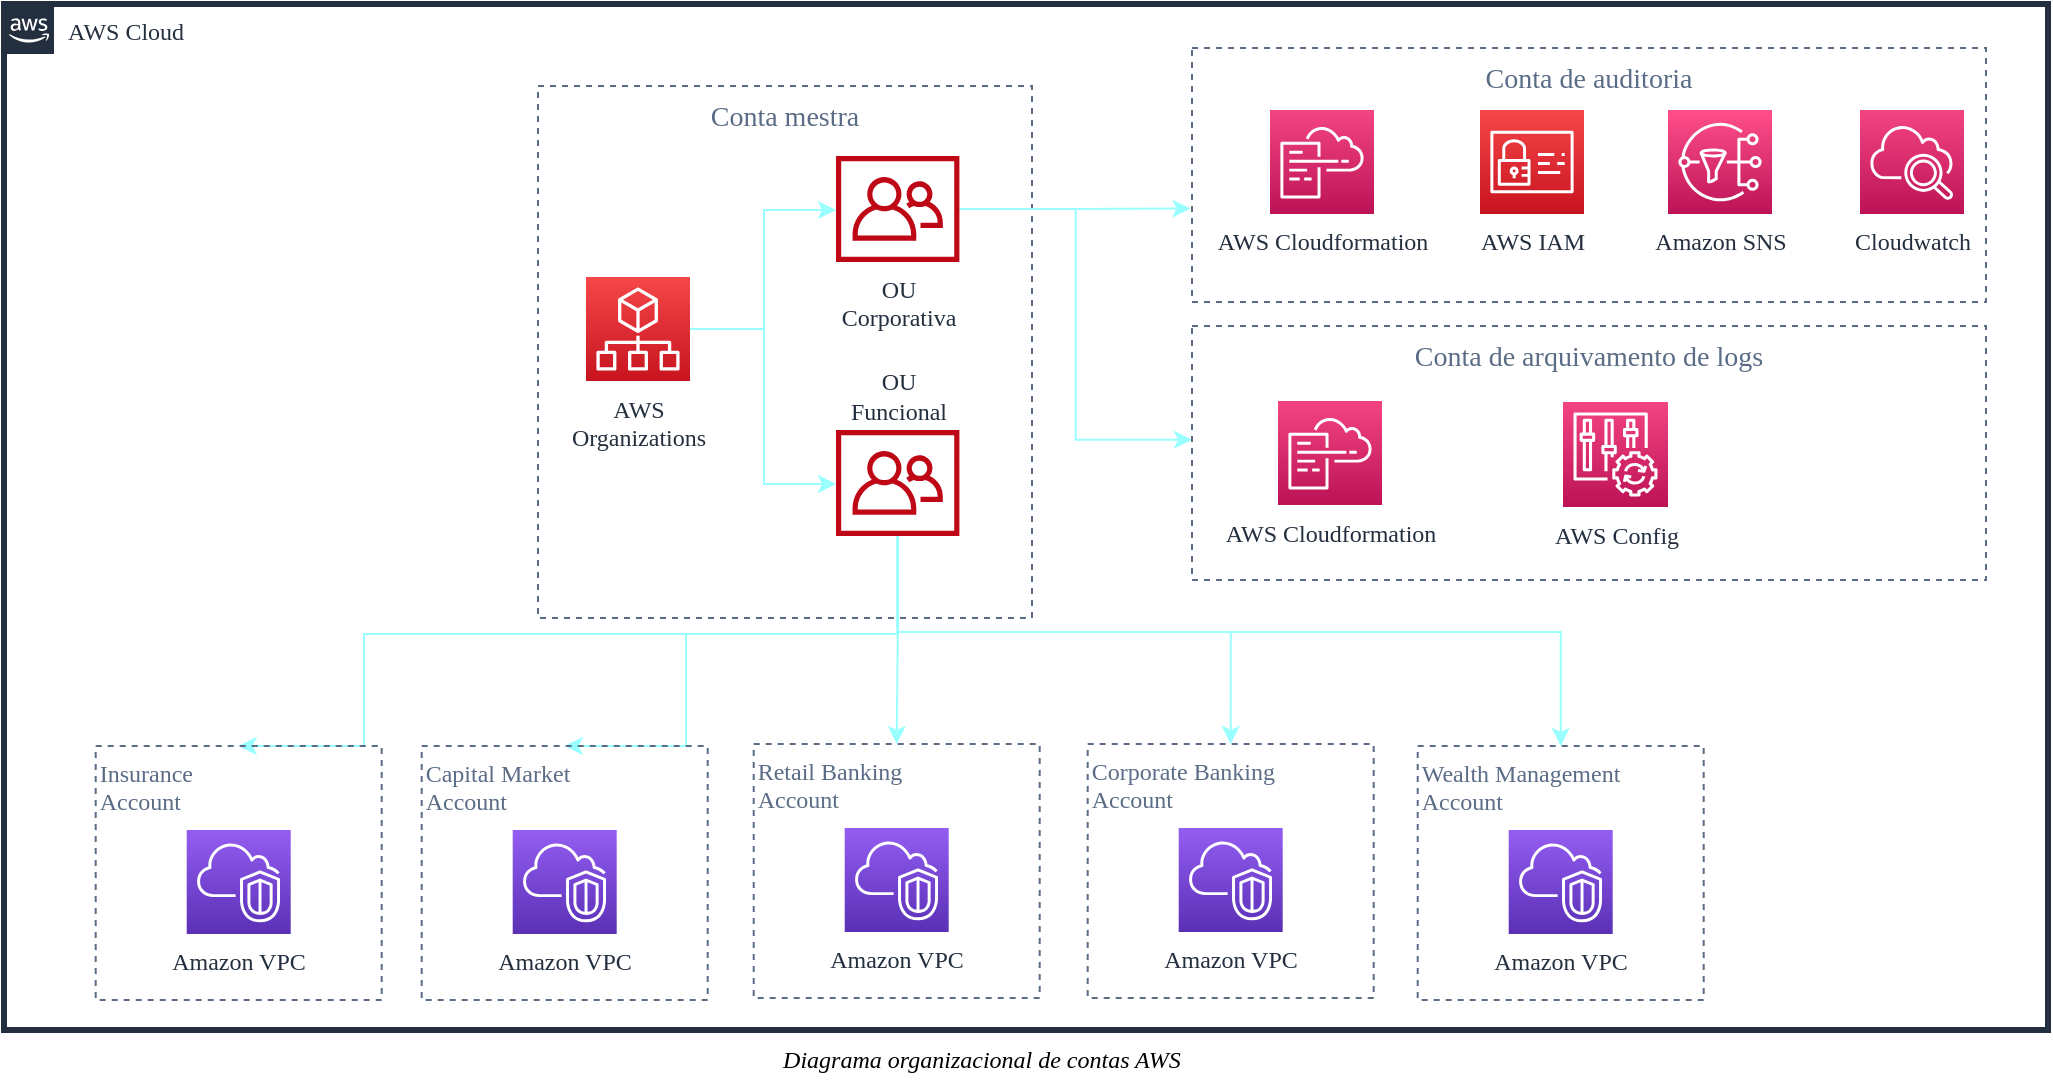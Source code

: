 <mxfile version="15.8.7" type="device" pages="6"><diagram id="9k2wpAn3FZA0btJtdbd5" name="Arquitetura multiconta"><mxGraphModel dx="2249" dy="857" grid="0" gridSize="10" guides="1" tooltips="1" connect="1" arrows="1" fold="1" page="1" pageScale="1" pageWidth="827" pageHeight="1169" math="0" shadow="0"><root><mxCell id="yRfcRwQdHYWbCCbV8qVr-0"/><mxCell id="yRfcRwQdHYWbCCbV8qVr-1" parent="yRfcRwQdHYWbCCbV8qVr-0"/><mxCell id="SL0l8d6YAqXVEO6TVVmQ-0" value="AWS Cloud" style="points=[[0,0],[0.25,0],[0.5,0],[0.75,0],[1,0],[1,0.25],[1,0.5],[1,0.75],[1,1],[0.75,1],[0.5,1],[0.25,1],[0,1],[0,0.75],[0,0.5],[0,0.25]];outlineConnect=0;gradientColor=none;html=1;whiteSpace=wrap;fontSize=12;fontStyle=0;shape=mxgraph.aws4.group;grIcon=mxgraph.aws4.group_aws_cloud_alt;strokeColor=#232F3E;fillColor=none;verticalAlign=top;align=left;spacingLeft=30;fontColor=#232F3E;dashed=0;rounded=1;shadow=0;labelBackgroundColor=none;sketch=0;fontFamily=Verdana;strokeWidth=3;" parent="yRfcRwQdHYWbCCbV8qVr-1" vertex="1"><mxGeometry x="-198" y="95" width="1022" height="513" as="geometry"/></mxCell><mxCell id="Ve2zAPjXuvbOQ0PMMkFB-0" value="Conta mestra" style="fillColor=none;strokeColor=#5A6C86;dashed=1;verticalAlign=top;fontStyle=0;fontColor=#5A6C86;rounded=0;shadow=0;labelBackgroundColor=none;sketch=0;fontFamily=Verdana;fontSize=14;" parent="yRfcRwQdHYWbCCbV8qVr-1" vertex="1"><mxGeometry x="69" y="136" width="247" height="266" as="geometry"/></mxCell><mxCell id="Ve2zAPjXuvbOQ0PMMkFB-20" style="edgeStyle=orthogonalEdgeStyle;rounded=0;orthogonalLoop=1;jettySize=auto;html=1;fontFamily=Verdana;fontSize=14;fontColor=#000000;startArrow=none;startFill=0;endArrow=classic;endFill=1;strokeColor=#99FFFF;strokeWidth=1;" parent="yRfcRwQdHYWbCCbV8qVr-1" source="Ve2zAPjXuvbOQ0PMMkFB-1" target="Ve2zAPjXuvbOQ0PMMkFB-16" edge="1"><mxGeometry relative="1" as="geometry"><Array as="points"><mxPoint x="182" y="258"/><mxPoint x="182" y="198"/></Array></mxGeometry></mxCell><mxCell id="Ve2zAPjXuvbOQ0PMMkFB-22" style="edgeStyle=orthogonalEdgeStyle;rounded=0;orthogonalLoop=1;jettySize=auto;html=1;fontFamily=Verdana;fontSize=14;fontColor=#000000;startArrow=none;startFill=0;endArrow=classic;endFill=1;strokeColor=#99FFFF;strokeWidth=1;" parent="yRfcRwQdHYWbCCbV8qVr-1" source="Ve2zAPjXuvbOQ0PMMkFB-1" target="Ve2zAPjXuvbOQ0PMMkFB-19" edge="1"><mxGeometry relative="1" as="geometry"><Array as="points"><mxPoint x="182" y="257"/><mxPoint x="182" y="335"/></Array></mxGeometry></mxCell><mxCell id="Ve2zAPjXuvbOQ0PMMkFB-1" value="AWS&lt;br&gt;Organizations" style="sketch=0;points=[[0,0,0],[0.25,0,0],[0.5,0,0],[0.75,0,0],[1,0,0],[0,1,0],[0.25,1,0],[0.5,1,0],[0.75,1,0],[1,1,0],[0,0.25,0],[0,0.5,0],[0,0.75,0],[1,0.25,0],[1,0.5,0],[1,0.75,0]];outlineConnect=0;fontColor=#232F3E;gradientColor=#F54749;gradientDirection=north;fillColor=#C7131F;strokeColor=#ffffff;dashed=0;verticalLabelPosition=bottom;verticalAlign=top;align=center;html=1;fontSize=12;fontStyle=0;aspect=fixed;shape=mxgraph.aws4.resourceIcon;resIcon=mxgraph.aws4.organizations;rounded=0;shadow=0;labelBackgroundColor=none;fontFamily=Verdana;" parent="yRfcRwQdHYWbCCbV8qVr-1" vertex="1"><mxGeometry x="93" y="231.5" width="52" height="52" as="geometry"/></mxCell><mxCell id="Ve2zAPjXuvbOQ0PMMkFB-23" style="edgeStyle=orthogonalEdgeStyle;rounded=0;orthogonalLoop=1;jettySize=auto;html=1;entryX=-0.002;entryY=0.632;entryDx=0;entryDy=0;entryPerimeter=0;fontFamily=Verdana;fontSize=14;fontColor=#000000;startArrow=none;startFill=0;endArrow=classic;endFill=1;strokeColor=#99FFFF;strokeWidth=1;" parent="yRfcRwQdHYWbCCbV8qVr-1" source="Ve2zAPjXuvbOQ0PMMkFB-16" target="Ve2zAPjXuvbOQ0PMMkFB-2" edge="1"><mxGeometry relative="1" as="geometry"/></mxCell><mxCell id="Ve2zAPjXuvbOQ0PMMkFB-24" style="edgeStyle=orthogonalEdgeStyle;rounded=0;orthogonalLoop=1;jettySize=auto;html=1;entryX=0;entryY=0.448;entryDx=0;entryDy=0;entryPerimeter=0;fontFamily=Verdana;fontSize=14;fontColor=#000000;startArrow=none;startFill=0;endArrow=classic;endFill=1;strokeColor=#99FFFF;strokeWidth=1;" parent="yRfcRwQdHYWbCCbV8qVr-1" source="Ve2zAPjXuvbOQ0PMMkFB-16" target="Ve2zAPjXuvbOQ0PMMkFB-9" edge="1"><mxGeometry relative="1" as="geometry"/></mxCell><mxCell id="Ve2zAPjXuvbOQ0PMMkFB-16" value="OU&lt;br&gt;Corporativa" style="sketch=0;outlineConnect=0;fontColor=#232F3E;gradientColor=none;fillColor=#BF0816;strokeColor=none;dashed=0;verticalLabelPosition=bottom;verticalAlign=top;align=center;html=1;fontSize=12;fontStyle=0;aspect=fixed;pointerEvents=1;shape=mxgraph.aws4.organizations_organizational_unit;rounded=0;shadow=0;labelBackgroundColor=none;fontFamily=Verdana;" parent="yRfcRwQdHYWbCCbV8qVr-1" vertex="1"><mxGeometry x="218" y="171" width="61.7" height="53" as="geometry"/></mxCell><mxCell id="Ve2zAPjXuvbOQ0PMMkFB-17" value="" style="group" parent="yRfcRwQdHYWbCCbV8qVr-1" vertex="1" connectable="0"><mxGeometry x="396" y="117" width="397" height="127" as="geometry"/></mxCell><mxCell id="Ve2zAPjXuvbOQ0PMMkFB-2" value="Conta de auditoria" style="fillColor=none;strokeColor=#5A6C86;dashed=1;verticalAlign=top;fontStyle=0;fontColor=#5A6C86;rounded=0;shadow=0;labelBackgroundColor=none;sketch=0;fontFamily=Verdana;fontSize=14;" parent="Ve2zAPjXuvbOQ0PMMkFB-17" vertex="1"><mxGeometry width="397" height="127" as="geometry"/></mxCell><mxCell id="Ve2zAPjXuvbOQ0PMMkFB-3" value="AWS Cloudformation" style="sketch=0;points=[[0,0,0],[0.25,0,0],[0.5,0,0],[0.75,0,0],[1,0,0],[0,1,0],[0.25,1,0],[0.5,1,0],[0.75,1,0],[1,1,0],[0,0.25,0],[0,0.5,0],[0,0.75,0],[1,0.25,0],[1,0.5,0],[1,0.75,0]];points=[[0,0,0],[0.25,0,0],[0.5,0,0],[0.75,0,0],[1,0,0],[0,1,0],[0.25,1,0],[0.5,1,0],[0.75,1,0],[1,1,0],[0,0.25,0],[0,0.5,0],[0,0.75,0],[1,0.25,0],[1,0.5,0],[1,0.75,0]];outlineConnect=0;fontColor=#232F3E;gradientColor=#F34482;gradientDirection=north;fillColor=#BC1356;strokeColor=#ffffff;dashed=0;verticalLabelPosition=bottom;verticalAlign=top;align=center;html=1;fontSize=12;fontStyle=0;aspect=fixed;shape=mxgraph.aws4.resourceIcon;resIcon=mxgraph.aws4.cloudformation;rounded=0;shadow=0;labelBackgroundColor=none;fontFamily=Verdana;" parent="Ve2zAPjXuvbOQ0PMMkFB-17" vertex="1"><mxGeometry x="39" y="31" width="52" height="52" as="geometry"/></mxCell><mxCell id="Ve2zAPjXuvbOQ0PMMkFB-4" value="AWS IAM" style="sketch=0;points=[[0,0,0],[0.25,0,0],[0.5,0,0],[0.75,0,0],[1,0,0],[0,1,0],[0.25,1,0],[0.5,1,0],[0.75,1,0],[1,1,0],[0,0.25,0],[0,0.5,0],[0,0.75,0],[1,0.25,0],[1,0.5,0],[1,0.75,0]];outlineConnect=0;fontColor=#232F3E;gradientColor=#F54749;gradientDirection=north;fillColor=#C7131F;strokeColor=#ffffff;dashed=0;verticalLabelPosition=bottom;verticalAlign=top;align=center;html=1;fontSize=12;fontStyle=0;aspect=fixed;shape=mxgraph.aws4.resourceIcon;resIcon=mxgraph.aws4.identity_and_access_management;rounded=0;shadow=0;labelBackgroundColor=none;fontFamily=Verdana;" parent="Ve2zAPjXuvbOQ0PMMkFB-17" vertex="1"><mxGeometry x="144" y="31" width="52" height="52" as="geometry"/></mxCell><mxCell id="Ve2zAPjXuvbOQ0PMMkFB-5" value="Amazon SNS" style="sketch=0;points=[[0,0,0],[0.25,0,0],[0.5,0,0],[0.75,0,0],[1,0,0],[0,1,0],[0.25,1,0],[0.5,1,0],[0.75,1,0],[1,1,0],[0,0.25,0],[0,0.5,0],[0,0.75,0],[1,0.25,0],[1,0.5,0],[1,0.75,0]];outlineConnect=0;fontColor=#232F3E;gradientColor=#FF4F8B;gradientDirection=north;fillColor=#BC1356;strokeColor=#ffffff;dashed=0;verticalLabelPosition=bottom;verticalAlign=top;align=center;html=1;fontSize=12;fontStyle=0;aspect=fixed;shape=mxgraph.aws4.resourceIcon;resIcon=mxgraph.aws4.sns;rounded=0;shadow=0;labelBackgroundColor=none;fontFamily=Verdana;" parent="Ve2zAPjXuvbOQ0PMMkFB-17" vertex="1"><mxGeometry x="238" y="31" width="52" height="52" as="geometry"/></mxCell><mxCell id="Ve2zAPjXuvbOQ0PMMkFB-6" value="Cloudwatch" style="sketch=0;points=[[0,0,0],[0.25,0,0],[0.5,0,0],[0.75,0,0],[1,0,0],[0,1,0],[0.25,1,0],[0.5,1,0],[0.75,1,0],[1,1,0],[0,0.25,0],[0,0.5,0],[0,0.75,0],[1,0.25,0],[1,0.5,0],[1,0.75,0]];points=[[0,0,0],[0.25,0,0],[0.5,0,0],[0.75,0,0],[1,0,0],[0,1,0],[0.25,1,0],[0.5,1,0],[0.75,1,0],[1,1,0],[0,0.25,0],[0,0.5,0],[0,0.75,0],[1,0.25,0],[1,0.5,0],[1,0.75,0]];outlineConnect=0;fontColor=#232F3E;gradientColor=#F34482;gradientDirection=north;fillColor=#BC1356;strokeColor=#ffffff;dashed=0;verticalLabelPosition=bottom;verticalAlign=top;align=center;html=1;fontSize=12;fontStyle=0;aspect=fixed;shape=mxgraph.aws4.resourceIcon;resIcon=mxgraph.aws4.cloudwatch_2;rounded=0;shadow=0;labelBackgroundColor=none;fontFamily=Verdana;" parent="Ve2zAPjXuvbOQ0PMMkFB-17" vertex="1"><mxGeometry x="334" y="31" width="52" height="52" as="geometry"/></mxCell><mxCell id="Ve2zAPjXuvbOQ0PMMkFB-37" style="edgeStyle=orthogonalEdgeStyle;rounded=0;orthogonalLoop=1;jettySize=auto;html=1;entryX=0.5;entryY=0;entryDx=0;entryDy=0;fontFamily=Verdana;fontSize=14;fontColor=#000000;startArrow=none;startFill=0;endArrow=classic;endFill=1;strokeColor=#99FFFF;strokeWidth=1;" parent="yRfcRwQdHYWbCCbV8qVr-1" source="Ve2zAPjXuvbOQ0PMMkFB-19" target="Ve2zAPjXuvbOQ0PMMkFB-35" edge="1"><mxGeometry relative="1" as="geometry"><Array as="points"><mxPoint x="249" y="410"/><mxPoint x="-18" y="410"/></Array></mxGeometry></mxCell><mxCell id="Ve2zAPjXuvbOQ0PMMkFB-43" style="edgeStyle=orthogonalEdgeStyle;rounded=0;orthogonalLoop=1;jettySize=auto;html=1;entryX=0.5;entryY=0;entryDx=0;entryDy=0;fontFamily=Verdana;fontSize=12;fontColor=#000000;startArrow=none;startFill=0;endArrow=classic;endFill=1;strokeColor=#99FFFF;strokeWidth=1;" parent="yRfcRwQdHYWbCCbV8qVr-1" source="Ve2zAPjXuvbOQ0PMMkFB-19" target="Ve2zAPjXuvbOQ0PMMkFB-26" edge="1"><mxGeometry relative="1" as="geometry"><Array as="points"><mxPoint x="249" y="410"/><mxPoint x="143" y="410"/></Array></mxGeometry></mxCell><mxCell id="Ve2zAPjXuvbOQ0PMMkFB-44" style="edgeStyle=orthogonalEdgeStyle;rounded=0;orthogonalLoop=1;jettySize=auto;html=1;entryX=0.5;entryY=0;entryDx=0;entryDy=0;fontFamily=Verdana;fontSize=12;fontColor=#000000;startArrow=none;startFill=0;endArrow=classic;endFill=1;strokeColor=#99FFFF;strokeWidth=1;" parent="yRfcRwQdHYWbCCbV8qVr-1" source="Ve2zAPjXuvbOQ0PMMkFB-19" target="Ve2zAPjXuvbOQ0PMMkFB-29" edge="1"><mxGeometry relative="1" as="geometry"/></mxCell><mxCell id="Ve2zAPjXuvbOQ0PMMkFB-45" style="edgeStyle=orthogonalEdgeStyle;rounded=0;orthogonalLoop=1;jettySize=auto;html=1;entryX=0.5;entryY=0;entryDx=0;entryDy=0;fontFamily=Verdana;fontSize=12;fontColor=#000000;startArrow=none;startFill=0;endArrow=classic;endFill=1;strokeColor=#99FFFF;strokeWidth=1;" parent="yRfcRwQdHYWbCCbV8qVr-1" source="Ve2zAPjXuvbOQ0PMMkFB-19" target="Ve2zAPjXuvbOQ0PMMkFB-31" edge="1"><mxGeometry relative="1" as="geometry"><Array as="points"><mxPoint x="249" y="409"/><mxPoint x="415" y="409"/></Array></mxGeometry></mxCell><mxCell id="Ve2zAPjXuvbOQ0PMMkFB-46" style="edgeStyle=orthogonalEdgeStyle;rounded=0;orthogonalLoop=1;jettySize=auto;html=1;entryX=0.5;entryY=0;entryDx=0;entryDy=0;fontFamily=Verdana;fontSize=12;fontColor=#000000;startArrow=none;startFill=0;endArrow=classic;endFill=1;strokeColor=#99FFFF;strokeWidth=1;" parent="yRfcRwQdHYWbCCbV8qVr-1" source="Ve2zAPjXuvbOQ0PMMkFB-19" target="Ve2zAPjXuvbOQ0PMMkFB-33" edge="1"><mxGeometry relative="1" as="geometry"><Array as="points"><mxPoint x="249" y="409"/><mxPoint x="580" y="409"/></Array></mxGeometry></mxCell><mxCell id="Ve2zAPjXuvbOQ0PMMkFB-19" value="OU&lt;br&gt;Funcional" style="sketch=0;outlineConnect=0;fontColor=#232F3E;gradientColor=none;fillColor=#BF0816;strokeColor=none;dashed=0;verticalLabelPosition=top;verticalAlign=bottom;align=center;html=1;fontSize=12;fontStyle=0;aspect=fixed;pointerEvents=1;shape=mxgraph.aws4.organizations_organizational_unit;rounded=0;shadow=0;labelBackgroundColor=none;fontFamily=Verdana;labelPosition=center;" parent="yRfcRwQdHYWbCCbV8qVr-1" vertex="1"><mxGeometry x="218" y="308" width="61.7" height="53" as="geometry"/></mxCell><mxCell id="Ve2zAPjXuvbOQ0PMMkFB-27" value="" style="group" parent="yRfcRwQdHYWbCCbV8qVr-1" vertex="1" connectable="0"><mxGeometry x="396" y="256" width="397" height="127" as="geometry"/></mxCell><mxCell id="Ve2zAPjXuvbOQ0PMMkFB-9" value="Conta de arquivamento de logs" style="fillColor=none;strokeColor=#5A6C86;dashed=1;verticalAlign=top;fontStyle=0;fontColor=#5A6C86;rounded=0;shadow=0;labelBackgroundColor=none;sketch=0;fontFamily=Verdana;fontSize=14;" parent="Ve2zAPjXuvbOQ0PMMkFB-27" vertex="1"><mxGeometry width="397" height="127" as="geometry"/></mxCell><mxCell id="Ve2zAPjXuvbOQ0PMMkFB-10" value="AWS Cloudformation" style="sketch=0;points=[[0,0,0],[0.25,0,0],[0.5,0,0],[0.75,0,0],[1,0,0],[0,1,0],[0.25,1,0],[0.5,1,0],[0.75,1,0],[1,1,0],[0,0.25,0],[0,0.5,0],[0,0.75,0],[1,0.25,0],[1,0.5,0],[1,0.75,0]];points=[[0,0,0],[0.25,0,0],[0.5,0,0],[0.75,0,0],[1,0,0],[0,1,0],[0.25,1,0],[0.5,1,0],[0.75,1,0],[1,1,0],[0,0.25,0],[0,0.5,0],[0,0.75,0],[1,0.25,0],[1,0.5,0],[1,0.75,0]];outlineConnect=0;fontColor=#232F3E;gradientColor=#F34482;gradientDirection=north;fillColor=#BC1356;strokeColor=#ffffff;dashed=0;verticalLabelPosition=bottom;verticalAlign=top;align=center;html=1;fontSize=12;fontStyle=0;aspect=fixed;shape=mxgraph.aws4.resourceIcon;resIcon=mxgraph.aws4.cloudformation;rounded=0;shadow=0;labelBackgroundColor=none;fontFamily=Verdana;" parent="Ve2zAPjXuvbOQ0PMMkFB-27" vertex="1"><mxGeometry x="43" y="37.5" width="52" height="52" as="geometry"/></mxCell><mxCell id="Ve2zAPjXuvbOQ0PMMkFB-12" value="AWS Config" style="sketch=0;points=[[0,0,0],[0.25,0,0],[0.5,0,0],[0.75,0,0],[1,0,0],[0,1,0],[0.25,1,0],[0.5,1,0],[0.75,1,0],[1,1,0],[0,0.25,0],[0,0.5,0],[0,0.75,0],[1,0.25,0],[1,0.5,0],[1,0.75,0]];points=[[0,0,0],[0.25,0,0],[0.5,0,0],[0.75,0,0],[1,0,0],[0,1,0],[0.25,1,0],[0.5,1,0],[0.75,1,0],[1,1,0],[0,0.25,0],[0,0.5,0],[0,0.75,0],[1,0.25,0],[1,0.5,0],[1,0.75,0]];outlineConnect=0;fontColor=#232F3E;gradientColor=#F34482;gradientDirection=north;fillColor=#BC1356;strokeColor=#ffffff;dashed=0;verticalLabelPosition=bottom;verticalAlign=top;align=center;html=1;fontSize=12;fontStyle=0;aspect=fixed;shape=mxgraph.aws4.resourceIcon;resIcon=mxgraph.aws4.config;rounded=0;shadow=0;labelBackgroundColor=none;fontFamily=Verdana;" parent="Ve2zAPjXuvbOQ0PMMkFB-27" vertex="1"><mxGeometry x="185.5" y="38" width="52.5" height="52.5" as="geometry"/></mxCell><mxCell id="Ve2zAPjXuvbOQ0PMMkFB-38" value="" style="group" parent="yRfcRwQdHYWbCCbV8qVr-1" vertex="1" connectable="0"><mxGeometry x="508.85" y="466" width="143" height="127" as="geometry"/></mxCell><mxCell id="Ve2zAPjXuvbOQ0PMMkFB-33" value="Wealth Management &#10;Account" style="fillColor=none;strokeColor=#5A6C86;dashed=1;verticalAlign=top;fontStyle=0;fontColor=#5A6C86;rounded=0;shadow=0;labelBackgroundColor=none;sketch=0;fontFamily=Verdana;fontSize=12;align=left;" parent="Ve2zAPjXuvbOQ0PMMkFB-38" vertex="1"><mxGeometry width="143" height="127" as="geometry"/></mxCell><mxCell id="Ve2zAPjXuvbOQ0PMMkFB-34" value="Amazon VPC" style="sketch=0;points=[[0,0,0],[0.25,0,0],[0.5,0,0],[0.75,0,0],[1,0,0],[0,1,0],[0.25,1,0],[0.5,1,0],[0.75,1,0],[1,1,0],[0,0.25,0],[0,0.5,0],[0,0.75,0],[1,0.25,0],[1,0.5,0],[1,0.75,0]];outlineConnect=0;fontColor=#232F3E;gradientColor=#945DF2;gradientDirection=north;fillColor=#5A30B5;strokeColor=#ffffff;dashed=0;verticalLabelPosition=bottom;verticalAlign=top;align=center;html=1;fontSize=12;fontStyle=0;aspect=fixed;shape=mxgraph.aws4.resourceIcon;resIcon=mxgraph.aws4.vpc;rounded=0;shadow=0;labelBackgroundColor=none;fontFamily=Verdana;" parent="Ve2zAPjXuvbOQ0PMMkFB-38" vertex="1"><mxGeometry x="45.5" y="42" width="52" height="52" as="geometry"/></mxCell><mxCell id="Ve2zAPjXuvbOQ0PMMkFB-39" value="" style="group" parent="yRfcRwQdHYWbCCbV8qVr-1" vertex="1" connectable="0"><mxGeometry x="343.85" y="465" width="143" height="127" as="geometry"/></mxCell><mxCell id="Ve2zAPjXuvbOQ0PMMkFB-31" value="Corporate Banking&#10;Account" style="fillColor=none;strokeColor=#5A6C86;dashed=1;verticalAlign=top;fontStyle=0;fontColor=#5A6C86;rounded=0;shadow=0;labelBackgroundColor=none;sketch=0;fontFamily=Verdana;fontSize=12;align=left;" parent="Ve2zAPjXuvbOQ0PMMkFB-39" vertex="1"><mxGeometry width="143" height="127" as="geometry"/></mxCell><mxCell id="Ve2zAPjXuvbOQ0PMMkFB-32" value="Amazon VPC" style="sketch=0;points=[[0,0,0],[0.25,0,0],[0.5,0,0],[0.75,0,0],[1,0,0],[0,1,0],[0.25,1,0],[0.5,1,0],[0.75,1,0],[1,1,0],[0,0.25,0],[0,0.5,0],[0,0.75,0],[1,0.25,0],[1,0.5,0],[1,0.75,0]];outlineConnect=0;fontColor=#232F3E;gradientColor=#945DF2;gradientDirection=north;fillColor=#5A30B5;strokeColor=#ffffff;dashed=0;verticalLabelPosition=bottom;verticalAlign=top;align=center;html=1;fontSize=12;fontStyle=0;aspect=fixed;shape=mxgraph.aws4.resourceIcon;resIcon=mxgraph.aws4.vpc;rounded=0;shadow=0;labelBackgroundColor=none;fontFamily=Verdana;" parent="Ve2zAPjXuvbOQ0PMMkFB-39" vertex="1"><mxGeometry x="45.5" y="42" width="52" height="52" as="geometry"/></mxCell><mxCell id="Ve2zAPjXuvbOQ0PMMkFB-40" value="" style="group" parent="yRfcRwQdHYWbCCbV8qVr-1" vertex="1" connectable="0"><mxGeometry x="-152.15" y="466" width="143" height="127" as="geometry"/></mxCell><mxCell id="Ve2zAPjXuvbOQ0PMMkFB-35" value="Insurance&#10;Account" style="fillColor=none;strokeColor=#5A6C86;dashed=1;verticalAlign=top;fontStyle=0;fontColor=#5A6C86;rounded=0;shadow=0;labelBackgroundColor=none;sketch=0;fontFamily=Verdana;fontSize=12;align=left;" parent="Ve2zAPjXuvbOQ0PMMkFB-40" vertex="1"><mxGeometry width="143" height="127" as="geometry"/></mxCell><mxCell id="Ve2zAPjXuvbOQ0PMMkFB-36" value="Amazon VPC" style="sketch=0;points=[[0,0,0],[0.25,0,0],[0.5,0,0],[0.75,0,0],[1,0,0],[0,1,0],[0.25,1,0],[0.5,1,0],[0.75,1,0],[1,1,0],[0,0.25,0],[0,0.5,0],[0,0.75,0],[1,0.25,0],[1,0.5,0],[1,0.75,0]];outlineConnect=0;fontColor=#232F3E;gradientColor=#945DF2;gradientDirection=north;fillColor=#5A30B5;strokeColor=#ffffff;dashed=0;verticalLabelPosition=bottom;verticalAlign=top;align=center;html=1;fontSize=12;fontStyle=0;aspect=fixed;shape=mxgraph.aws4.resourceIcon;resIcon=mxgraph.aws4.vpc;rounded=0;shadow=0;labelBackgroundColor=none;fontFamily=Verdana;" parent="Ve2zAPjXuvbOQ0PMMkFB-40" vertex="1"><mxGeometry x="45.5" y="42" width="52" height="52" as="geometry"/></mxCell><mxCell id="Ve2zAPjXuvbOQ0PMMkFB-41" value="" style="group" parent="yRfcRwQdHYWbCCbV8qVr-1" vertex="1" connectable="0"><mxGeometry x="10.85" y="466" width="143" height="127" as="geometry"/></mxCell><mxCell id="Ve2zAPjXuvbOQ0PMMkFB-26" value="Capital Market&#10;Account" style="fillColor=none;strokeColor=#5A6C86;dashed=1;verticalAlign=top;fontStyle=0;fontColor=#5A6C86;rounded=0;shadow=0;labelBackgroundColor=none;sketch=0;fontFamily=Verdana;fontSize=12;align=left;" parent="Ve2zAPjXuvbOQ0PMMkFB-41" vertex="1"><mxGeometry width="143" height="127" as="geometry"/></mxCell><mxCell id="Ve2zAPjXuvbOQ0PMMkFB-28" value="Amazon VPC" style="sketch=0;points=[[0,0,0],[0.25,0,0],[0.5,0,0],[0.75,0,0],[1,0,0],[0,1,0],[0.25,1,0],[0.5,1,0],[0.75,1,0],[1,1,0],[0,0.25,0],[0,0.5,0],[0,0.75,0],[1,0.25,0],[1,0.5,0],[1,0.75,0]];outlineConnect=0;fontColor=#232F3E;gradientColor=#945DF2;gradientDirection=north;fillColor=#5A30B5;strokeColor=#ffffff;dashed=0;verticalLabelPosition=bottom;verticalAlign=top;align=center;html=1;fontSize=12;fontStyle=0;aspect=fixed;shape=mxgraph.aws4.resourceIcon;resIcon=mxgraph.aws4.vpc;rounded=0;shadow=0;labelBackgroundColor=none;fontFamily=Verdana;" parent="Ve2zAPjXuvbOQ0PMMkFB-41" vertex="1"><mxGeometry x="45.5" y="42" width="52" height="52" as="geometry"/></mxCell><mxCell id="Ve2zAPjXuvbOQ0PMMkFB-42" value="" style="group" parent="yRfcRwQdHYWbCCbV8qVr-1" vertex="1" connectable="0"><mxGeometry x="176.85" y="465" width="143" height="127" as="geometry"/></mxCell><mxCell id="Ve2zAPjXuvbOQ0PMMkFB-29" value="Retail Banking&#10;Account" style="fillColor=none;strokeColor=#5A6C86;dashed=1;verticalAlign=top;fontStyle=0;fontColor=#5A6C86;rounded=0;shadow=0;labelBackgroundColor=none;sketch=0;fontFamily=Verdana;fontSize=12;align=left;" parent="Ve2zAPjXuvbOQ0PMMkFB-42" vertex="1"><mxGeometry width="143" height="127" as="geometry"/></mxCell><mxCell id="Ve2zAPjXuvbOQ0PMMkFB-30" value="Amazon VPC" style="sketch=0;points=[[0,0,0],[0.25,0,0],[0.5,0,0],[0.75,0,0],[1,0,0],[0,1,0],[0.25,1,0],[0.5,1,0],[0.75,1,0],[1,1,0],[0,0.25,0],[0,0.5,0],[0,0.75,0],[1,0.25,0],[1,0.5,0],[1,0.75,0]];outlineConnect=0;fontColor=#232F3E;gradientColor=#945DF2;gradientDirection=north;fillColor=#5A30B5;strokeColor=#ffffff;dashed=0;verticalLabelPosition=bottom;verticalAlign=top;align=center;html=1;fontSize=12;fontStyle=0;aspect=fixed;shape=mxgraph.aws4.resourceIcon;resIcon=mxgraph.aws4.vpc;rounded=0;shadow=0;labelBackgroundColor=none;fontFamily=Verdana;" parent="Ve2zAPjXuvbOQ0PMMkFB-42" vertex="1"><mxGeometry x="45.5" y="42" width="52" height="52" as="geometry"/></mxCell><mxCell id="Ve2zAPjXuvbOQ0PMMkFB-47" value="&lt;i&gt;Diagrama organizacional de contas AWS&lt;/i&gt;" style="text;html=1;strokeColor=none;fillColor=none;align=center;verticalAlign=middle;whiteSpace=wrap;rounded=0;shadow=0;labelBackgroundColor=none;sketch=0;fontFamily=Verdana;fontSize=12;fontColor=#000000;" parent="yRfcRwQdHYWbCCbV8qVr-1" vertex="1"><mxGeometry x="161" y="608" width="260" height="30" as="geometry"/></mxCell></root></mxGraphModel></diagram><diagram id="Ht1M8jgEwFfnCIfOTk4-" name="Conectividade DC/AWS"><mxGraphModel dx="1422" dy="857" grid="0" gridSize="10" guides="1" tooltips="1" connect="1" arrows="1" fold="1" page="1" pageScale="1" pageWidth="1169" pageHeight="827" background="none" math="0" shadow="0"><root><mxCell id="0"/><mxCell id="1" parent="0"/><mxCell id="y00xzjPQM1IDeQIUfY81-32" value="AWS Cloud" style="points=[[0,0],[0.25,0],[0.5,0],[0.75,0],[1,0],[1,0.25],[1,0.5],[1,0.75],[1,1],[0.75,1],[0.5,1],[0.25,1],[0,1],[0,0.75],[0,0.5],[0,0.25]];outlineConnect=0;gradientColor=none;html=1;whiteSpace=wrap;fontSize=12;fontStyle=0;shape=mxgraph.aws4.group;grIcon=mxgraph.aws4.group_aws_cloud_alt;strokeColor=#232F3E;fillColor=none;verticalAlign=top;align=left;spacingLeft=30;fontColor=#232F3E;dashed=0;shadow=0;labelBackgroundColor=#FFFFFF;sketch=0;fontFamily=Verdana;strokeWidth=3;" parent="1" vertex="1"><mxGeometry x="591" y="14" width="839" height="726.75" as="geometry"/></mxCell><mxCell id="y00xzjPQM1IDeQIUfY81-24" value="" style="group" parent="1" vertex="1" connectable="0"><mxGeometry x="40" y="260" width="308" height="305" as="geometry"/></mxCell><mxCell id="y00xzjPQM1IDeQIUfY81-1" value="Corporate data center" style="points=[[0,0],[0.25,0],[0.5,0],[0.75,0],[1,0],[1,0.25],[1,0.5],[1,0.75],[1,1],[0.75,1],[0.5,1],[0.25,1],[0,1],[0,0.75],[0,0.5],[0,0.25]];outlineConnect=0;gradientColor=none;html=1;whiteSpace=wrap;fontSize=12;fontStyle=0;shape=mxgraph.aws4.group;grIcon=mxgraph.aws4.group_corporate_data_center;strokeColor=#5A6C86;fillColor=none;verticalAlign=top;align=left;spacingLeft=30;fontColor=#5A6C86;dashed=0;" parent="y00xzjPQM1IDeQIUfY81-24" vertex="1"><mxGeometry width="269" height="305" as="geometry"/></mxCell><mxCell id="y00xzjPQM1IDeQIUfY81-4" value="Servers" style="aspect=fixed;perimeter=ellipsePerimeter;html=1;align=center;shadow=0;dashed=0;spacingTop=3;image;image=img/lib/active_directory/windows_server.svg;" parent="y00xzjPQM1IDeQIUfY81-24" vertex="1"><mxGeometry x="60" y="73" width="73.8" height="90" as="geometry"/></mxCell><mxCell id="y00xzjPQM1IDeQIUfY81-16" value="&lt;span style=&quot;background-color: rgb(255 , 255 , 255)&quot;&gt;customer&lt;br&gt;gateway&lt;/span&gt;" style="sketch=0;outlineConnect=0;fontColor=#232F3E;gradientColor=none;fillColor=#4D27AA;strokeColor=none;dashed=0;verticalLabelPosition=bottom;verticalAlign=top;align=center;html=1;fontSize=12;fontStyle=0;aspect=fixed;pointerEvents=1;shape=mxgraph.aws4.customer_gateway;shadow=0;fontFamily=Verdana;" parent="y00xzjPQM1IDeQIUfY81-24" vertex="1"><mxGeometry x="230" y="79" width="78" height="78" as="geometry"/></mxCell><mxCell id="y00xzjPQM1IDeQIUfY81-22" style="edgeStyle=orthogonalEdgeStyle;rounded=0;orthogonalLoop=1;jettySize=auto;html=1;fontFamily=Verdana;fontColor=#000000;startArrow=classic;startFill=1;" parent="y00xzjPQM1IDeQIUfY81-24" source="y00xzjPQM1IDeQIUfY81-4" target="y00xzjPQM1IDeQIUfY81-16" edge="1"><mxGeometry relative="1" as="geometry"/></mxCell><mxCell id="y00xzjPQM1IDeQIUfY81-89" value="&lt;font color=&quot;#ffffff&quot; size=&quot;1&quot;&gt;&lt;b style=&quot;font-size: 20px&quot;&gt;A&lt;/b&gt;&lt;/font&gt;" style="text;html=1;strokeColor=none;fillColor=#FF8000;align=center;verticalAlign=middle;whiteSpace=wrap;rounded=1;shadow=0;labelBackgroundColor=none;sketch=0;fontFamily=Verdana;fontSize=12;fontColor=#000000;" parent="y00xzjPQM1IDeQIUfY81-24" vertex="1"><mxGeometry x="161" y="73" width="38" height="35" as="geometry"/></mxCell><mxCell id="y00xzjPQM1IDeQIUfY81-113" value="Active Directory" style="aspect=fixed;perimeter=ellipsePerimeter;html=1;align=center;shadow=0;dashed=0;spacingTop=3;image;image=img/lib/active_directory/active_directory.svg;rounded=1;labelBackgroundColor=none;sketch=0;fontFamily=Verdana;fontSize=13;fontColor=#000000;strokeColor=default;strokeWidth=2;fillColor=#FF8000;gradientColor=none;" parent="y00xzjPQM1IDeQIUfY81-24" vertex="1"><mxGeometry x="105" y="215" width="56" height="47.6" as="geometry"/></mxCell><mxCell id="y00xzjPQM1IDeQIUfY81-8" value="" style="whiteSpace=wrap;html=1;aspect=fixed;strokeWidth=2;strokeColor=#3333FF;" parent="1" vertex="1"><mxGeometry x="420" y="273" width="210" height="210" as="geometry"/></mxCell><mxCell id="y00xzjPQM1IDeQIUfY81-55" style="edgeStyle=orthogonalEdgeStyle;rounded=0;orthogonalLoop=1;jettySize=auto;html=1;entryX=0;entryY=0.5;entryDx=0;entryDy=0;dashed=1;fontFamily=Verdana;fontSize=10;fontColor=#FF8000;startArrow=none;startFill=0;strokeColor=#FF0000;strokeWidth=2;endArrow=none;endFill=0;" parent="1" source="y00xzjPQM1IDeQIUfY81-30" target="y00xzjPQM1IDeQIUfY81-35" edge="1"><mxGeometry relative="1" as="geometry"/></mxCell><mxCell id="y00xzjPQM1IDeQIUfY81-6" value="" style="sketch=0;points=[[0,0,0],[0.25,0,0],[0.5,0,0],[0.75,0,0],[1,0,0],[0,1,0],[0.25,1,0],[0.5,1,0],[0.75,1,0],[1,1,0],[0,0.25,0],[0,0.5,0],[0,0.75,0],[1,0.25,0],[1,0.5,0],[1,0.75,0]];outlineConnect=0;fontColor=#232F3E;gradientColor=#945DF2;gradientDirection=north;fillColor=#5A30B5;strokeColor=#ffffff;dashed=0;verticalLabelPosition=bottom;verticalAlign=top;align=center;html=1;fontSize=12;fontStyle=0;aspect=fixed;shape=mxgraph.aws4.resourceIcon;resIcon=mxgraph.aws4.direct_connect;" parent="1" vertex="1"><mxGeometry x="420" y="272" width="35" height="35" as="geometry"/></mxCell><mxCell id="y00xzjPQM1IDeQIUfY81-30" value="Direct&lt;br&gt;Connect&lt;br&gt;Gateway" style="sketch=0;outlineConnect=0;fontColor=#232F3E;gradientColor=none;fillColor=#4D27AA;strokeColor=none;dashed=0;verticalLabelPosition=bottom;verticalAlign=top;align=center;html=1;fontSize=12;fontStyle=0;aspect=fixed;pointerEvents=1;shape=mxgraph.aws4.gateway;shadow=0;labelBackgroundColor=#FFFFFF;fontFamily=Verdana;" parent="1" vertex="1"><mxGeometry x="659" y="338" width="76" height="78" as="geometry"/></mxCell><mxCell id="y00xzjPQM1IDeQIUfY81-10" value="&lt;font face=&quot;Verdana&quot;&gt;AWS Direct Connect&lt;br&gt;&lt;/font&gt;&lt;div style=&quot;text-align: left&quot;&gt;&lt;span&gt;&lt;font face=&quot;Verdana&quot;&gt;location&lt;/font&gt;&lt;/span&gt;&lt;/div&gt;" style="text;html=1;strokeColor=none;fillColor=none;align=center;verticalAlign=middle;whiteSpace=wrap;rounded=0;" parent="1" vertex="1"><mxGeometry x="430" y="277" width="175" height="30" as="geometry"/></mxCell><mxCell id="y00xzjPQM1IDeQIUfY81-31" style="edgeStyle=orthogonalEdgeStyle;rounded=0;orthogonalLoop=1;jettySize=auto;html=1;dashed=1;fontFamily=Verdana;fontSize=10;fontColor=#FF8000;startArrow=none;startFill=0;strokeColor=#FF0000;strokeWidth=2;endArrow=none;endFill=0;" parent="1" source="y00xzjPQM1IDeQIUfY81-25" target="y00xzjPQM1IDeQIUfY81-30" edge="1"><mxGeometry relative="1" as="geometry"/></mxCell><mxCell id="y00xzjPQM1IDeQIUfY81-25" value="Direct Connect&lt;br&gt;router" style="sketch=0;outlineConnect=0;fontColor=#232F3E;gradientColor=none;fillColor=#4D27AA;strokeColor=none;dashed=0;verticalLabelPosition=bottom;verticalAlign=top;align=center;html=1;fontSize=12;fontStyle=0;aspect=fixed;pointerEvents=1;shape=mxgraph.aws4.customer_gateway;shadow=0;labelBackgroundColor=#FFFFFF;fontFamily=Verdana;" parent="1" vertex="1"><mxGeometry x="486" y="338" width="78" height="78" as="geometry"/></mxCell><mxCell id="y00xzjPQM1IDeQIUfY81-29" value="&lt;font style=&quot;font-size: 10px&quot; color=&quot;#ff8000&quot;&gt;transit&lt;br&gt;VIF&lt;/font&gt;" style="text;html=1;strokeColor=none;fillColor=none;align=center;verticalAlign=middle;whiteSpace=wrap;rounded=0;shadow=0;labelBackgroundColor=#FFFFFF;sketch=0;fontFamily=Verdana;fontColor=#000000;" parent="1" vertex="1"><mxGeometry x="420" y="379" width="60" height="30" as="geometry"/></mxCell><mxCell id="y00xzjPQM1IDeQIUfY81-34" value="AWS Cloud - Central Account" style="points=[[0,0],[0.25,0],[0.5,0],[0.75,0],[1,0],[1,0.25],[1,0.5],[1,0.75],[1,1],[0.75,1],[0.5,1],[0.25,1],[0,1],[0,0.75],[0,0.5],[0,0.25]];outlineConnect=0;gradientColor=none;html=1;whiteSpace=wrap;fontSize=12;fontStyle=0;shape=mxgraph.aws4.group;grIcon=mxgraph.aws4.group_aws_cloud_alt;strokeColor=#232F3E;fillColor=none;verticalAlign=top;align=left;spacingLeft=30;fontColor=#232F3E;dashed=0;shadow=0;labelBackgroundColor=#FFFFFF;sketch=0;fontFamily=Verdana;" parent="1" vertex="1"><mxGeometry x="807" y="141" width="267" height="564" as="geometry"/></mxCell><mxCell id="y00xzjPQM1IDeQIUfY81-28" style="edgeStyle=orthogonalEdgeStyle;rounded=0;orthogonalLoop=1;jettySize=auto;html=1;fontFamily=Verdana;fontColor=#000000;startArrow=none;startFill=0;dashed=1;strokeWidth=2;strokeColor=#FF0000;endArrow=none;endFill=0;" parent="1" source="y00xzjPQM1IDeQIUfY81-16" target="y00xzjPQM1IDeQIUfY81-25" edge="1"><mxGeometry relative="1" as="geometry"/></mxCell><mxCell id="y00xzjPQM1IDeQIUfY81-53" value="&lt;font face=&quot;Verdana&quot; style=&quot;color: rgb(0 , 0 , 0) ; font-size: 12px ; background-color: rgb(248 , 249 , 250)&quot;&gt;AWS Transit Gateway&lt;/font&gt;" style="text;html=1;strokeColor=none;fillColor=none;align=left;verticalAlign=middle;whiteSpace=wrap;rounded=0;shadow=0;labelBackgroundColor=#FFFFFF;sketch=0;fontFamily=Verdana;fontSize=10;fontColor=#FF8000;" parent="1" vertex="1"><mxGeometry x="892" y="293" width="160" height="30" as="geometry"/></mxCell><mxCell id="y00xzjPQM1IDeQIUfY81-56" value="" style="group" parent="1" vertex="1" connectable="0"><mxGeometry x="854" y="287" width="184" height="180" as="geometry"/></mxCell><mxCell id="y00xzjPQM1IDeQIUfY81-35" value="" style="whiteSpace=wrap;html=1;aspect=fixed;shadow=0;labelBackgroundColor=#FFFFFF;sketch=0;fontFamily=Verdana;fontSize=10;fontColor=#FF8000;strokeColor=#3333FF;strokeWidth=2;fillColor=default;gradientColor=none;" parent="y00xzjPQM1IDeQIUfY81-56" vertex="1"><mxGeometry width="180" height="180" as="geometry"/></mxCell><mxCell id="y00xzjPQM1IDeQIUfY81-51" value="" style="sketch=0;outlineConnect=0;fontColor=#232F3E;gradientColor=none;fillColor=#4D27AA;strokeColor=none;dashed=0;verticalLabelPosition=bottom;verticalAlign=top;align=center;html=1;fontSize=12;fontStyle=0;aspect=fixed;pointerEvents=1;shape=mxgraph.aws4.route_table;shadow=0;labelBackgroundColor=#FFFFFF;fontFamily=Verdana;" parent="y00xzjPQM1IDeQIUfY81-56" vertex="1"><mxGeometry x="51" y="60" width="78" height="76" as="geometry"/></mxCell><mxCell id="y00xzjPQM1IDeQIUfY81-52" value="" style="sketch=0;points=[[0,0,0],[0.25,0,0],[0.5,0,0],[0.75,0,0],[1,0,0],[0,1,0],[0.25,1,0],[0.5,1,0],[0.75,1,0],[1,1,0],[0,0.25,0],[0,0.5,0],[0,0.75,0],[1,0.25,0],[1,0.5,0],[1,0.75,0]];outlineConnect=0;fontColor=#232F3E;gradientColor=#945DF2;gradientDirection=north;fillColor=#5A30B5;strokeColor=#ffffff;dashed=0;verticalLabelPosition=bottom;verticalAlign=top;align=center;html=1;fontSize=12;fontStyle=0;aspect=fixed;shape=mxgraph.aws4.resourceIcon;resIcon=mxgraph.aws4.transit_gateway;shadow=0;labelBackgroundColor=#FFFFFF;fontFamily=Verdana;" parent="y00xzjPQM1IDeQIUfY81-56" vertex="1"><mxGeometry width="40" height="40" as="geometry"/></mxCell><mxCell id="y00xzjPQM1IDeQIUfY81-85" value="AWS Transit Gateway" style="text;html=1;strokeColor=none;fillColor=none;align=center;verticalAlign=middle;whiteSpace=wrap;rounded=0;shadow=0;labelBackgroundColor=none;sketch=0;fontFamily=Verdana;fontSize=12;fontColor=#000000;" parent="y00xzjPQM1IDeQIUfY81-56" vertex="1"><mxGeometry x="37" width="147" height="30" as="geometry"/></mxCell><mxCell id="y00xzjPQM1IDeQIUfY81-91" value="&lt;font color=&quot;#ffffff&quot; size=&quot;1&quot;&gt;&lt;b style=&quot;font-size: 20px&quot;&gt;C&lt;/b&gt;&lt;/font&gt;" style="text;html=1;strokeColor=none;fillColor=#FF8000;align=center;verticalAlign=middle;whiteSpace=wrap;rounded=1;shadow=0;labelBackgroundColor=none;sketch=0;fontFamily=Verdana;fontSize=12;fontColor=#000000;" parent="y00xzjPQM1IDeQIUfY81-56" vertex="1"><mxGeometry x="6" y="132" width="38" height="35" as="geometry"/></mxCell><mxCell id="y00xzjPQM1IDeQIUfY81-57" value="AWS &lt;br&gt;Control Tower" style="sketch=0;points=[[0,0,0],[0.25,0,0],[0.5,0,0],[0.75,0,0],[1,0,0],[0,1,0],[0.25,1,0],[0.5,1,0],[0.75,1,0],[1,1,0],[0,0.25,0],[0,0.5,0],[0,0.75,0],[1,0.25,0],[1,0.5,0],[1,0.75,0]];points=[[0,0,0],[0.25,0,0],[0.5,0,0],[0.75,0,0],[1,0,0],[0,1,0],[0.25,1,0],[0.5,1,0],[0.75,1,0],[1,1,0],[0,0.25,0],[0,0.5,0],[0,0.75,0],[1,0.25,0],[1,0.5,0],[1,0.75,0]];outlineConnect=0;fontColor=#232F3E;gradientColor=#F34482;gradientDirection=north;fillColor=#BC1356;strokeColor=#ffffff;dashed=0;verticalLabelPosition=bottom;verticalAlign=top;align=center;html=1;fontSize=12;fontStyle=0;aspect=fixed;shape=mxgraph.aws4.resourceIcon;resIcon=mxgraph.aws4.control_tower;shadow=0;labelBackgroundColor=#FFFFFF;fontFamily=Verdana;" parent="1" vertex="1"><mxGeometry x="833" y="176" width="63" height="63" as="geometry"/></mxCell><mxCell id="y00xzjPQM1IDeQIUfY81-61" value="" style="group" parent="1" vertex="1" connectable="0"><mxGeometry x="1155" y="413" width="257" height="290" as="geometry"/></mxCell><mxCell id="y00xzjPQM1IDeQIUfY81-58" value="AWS Cloud - Log Account" style="points=[[0,0],[0.25,0],[0.5,0],[0.75,0],[1,0],[1,0.25],[1,0.5],[1,0.75],[1,1],[0.75,1],[0.5,1],[0.25,1],[0,1],[0,0.75],[0,0.5],[0,0.25]];outlineConnect=0;gradientColor=none;html=1;whiteSpace=wrap;fontSize=12;fontStyle=0;shape=mxgraph.aws4.group;grIcon=mxgraph.aws4.group_aws_cloud_alt;strokeColor=#232F3E;fillColor=none;verticalAlign=top;align=left;spacingLeft=30;fontColor=#232F3E;dashed=0;shadow=0;labelBackgroundColor=#FFFFFF;sketch=0;fontFamily=Verdana;" parent="y00xzjPQM1IDeQIUfY81-61" vertex="1"><mxGeometry width="257" height="290" as="geometry"/></mxCell><mxCell id="y00xzjPQM1IDeQIUfY81-59" value="Cloudwatch Logs" style="sketch=0;outlineConnect=0;fontColor=#232F3E;gradientColor=none;fillColor=#B0084D;strokeColor=none;dashed=0;verticalLabelPosition=bottom;verticalAlign=top;align=center;html=1;fontSize=12;fontStyle=0;aspect=fixed;pointerEvents=1;shape=mxgraph.aws4.logs;shadow=0;labelBackgroundColor=#FFFFFF;fontFamily=Verdana;" parent="y00xzjPQM1IDeQIUfY81-61" vertex="1"><mxGeometry x="83.754" y="54" width="78" height="58" as="geometry"/></mxCell><mxCell id="y00xzjPQM1IDeQIUfY81-60" value="Cloud Trail" style="sketch=0;points=[[0,0,0],[0.25,0,0],[0.5,0,0],[0.75,0,0],[1,0,0],[0,1,0],[0.25,1,0],[0.5,1,0],[0.75,1,0],[1,1,0],[0,0.25,0],[0,0.5,0],[0,0.75,0],[1,0.25,0],[1,0.5,0],[1,0.75,0]];points=[[0,0,0],[0.25,0,0],[0.5,0,0],[0.75,0,0],[1,0,0],[0,1,0],[0.25,1,0],[0.5,1,0],[0.75,1,0],[1,1,0],[0,0.25,0],[0,0.5,0],[0,0.75,0],[1,0.25,0],[1,0.5,0],[1,0.75,0]];outlineConnect=0;fontColor=#232F3E;gradientColor=#F34482;gradientDirection=north;fillColor=#BC1356;strokeColor=#ffffff;dashed=0;verticalLabelPosition=bottom;verticalAlign=top;align=center;html=1;fontSize=12;fontStyle=0;aspect=fixed;shape=mxgraph.aws4.resourceIcon;resIcon=mxgraph.aws4.cloudtrail;shadow=0;labelBackgroundColor=#FFFFFF;fontFamily=Verdana;" parent="y00xzjPQM1IDeQIUfY81-61" vertex="1"><mxGeometry x="83.754" y="177" width="78" height="78" as="geometry"/></mxCell><mxCell id="y00xzjPQM1IDeQIUfY81-62" style="edgeStyle=orthogonalEdgeStyle;rounded=0;orthogonalLoop=1;jettySize=auto;html=1;fontFamily=Verdana;fontSize=10;fontColor=#FF8000;startArrow=classic;startFill=1;strokeColor=#000000;strokeWidth=1;" parent="1" source="y00xzjPQM1IDeQIUfY81-35" target="y00xzjPQM1IDeQIUfY81-58" edge="1"><mxGeometry relative="1" as="geometry"><Array as="points"><mxPoint x="1106" y="419"/><mxPoint x="1106" y="551"/></Array></mxGeometry></mxCell><mxCell id="y00xzjPQM1IDeQIUfY81-63" value="" style="group;fontColor=#000000;" parent="1" vertex="1" connectable="0"><mxGeometry x="1155" y="57" width="452" height="326" as="geometry"/></mxCell><mxCell id="y00xzjPQM1IDeQIUfY81-81" value="" style="group" parent="y00xzjPQM1IDeQIUfY81-63" vertex="1" connectable="0"><mxGeometry width="256" height="321" as="geometry"/></mxCell><mxCell id="y00xzjPQM1IDeQIUfY81-64" value="AWS Cloud - Servers Account" style="points=[[0,0],[0.25,0],[0.5,0],[0.75,0],[1,0],[1,0.25],[1,0.5],[1,0.75],[1,1],[0.75,1],[0.5,1],[0.25,1],[0,1],[0,0.75],[0,0.5],[0,0.25]];outlineConnect=0;gradientColor=none;html=1;whiteSpace=wrap;fontSize=12;fontStyle=0;shape=mxgraph.aws4.group;grIcon=mxgraph.aws4.group_aws_cloud_alt;strokeColor=#232F3E;fillColor=none;verticalAlign=top;align=left;spacingLeft=30;fontColor=#232F3E;dashed=0;shadow=0;labelBackgroundColor=#FFFFFF;sketch=0;fontFamily=Verdana;" parent="y00xzjPQM1IDeQIUfY81-81" vertex="1"><mxGeometry width="256" height="321" as="geometry"/></mxCell><mxCell id="y00xzjPQM1IDeQIUfY81-67" value="VPC" style="points=[[0,0],[0.25,0],[0.5,0],[0.75,0],[1,0],[1,0.25],[1,0.5],[1,0.75],[1,1],[0.75,1],[0.5,1],[0.25,1],[0,1],[0,0.75],[0,0.5],[0,0.25]];outlineConnect=0;gradientColor=none;html=1;whiteSpace=wrap;fontSize=12;fontStyle=0;shape=mxgraph.aws4.group;grIcon=mxgraph.aws4.group_vpc;strokeColor=#248814;fillColor=none;verticalAlign=top;align=left;spacingLeft=30;fontColor=#AAB7B8;dashed=0;shadow=0;labelBackgroundColor=#FFFFFF;sketch=0;fontFamily=Verdana;" parent="y00xzjPQM1IDeQIUfY81-81" vertex="1"><mxGeometry x="6" y="29" width="239" height="284" as="geometry"/></mxCell><mxCell id="y00xzjPQM1IDeQIUfY81-68" value="Availability Zone A" style="fillColor=none;strokeColor=#147EBA;dashed=1;verticalAlign=top;fontStyle=0;fontColor=#147EBA;shadow=0;labelBackgroundColor=#FFFFFF;sketch=0;fontFamily=Verdana;fontSize=10;" parent="y00xzjPQM1IDeQIUfY81-81" vertex="1"><mxGeometry x="12" y="64" width="220" height="244" as="geometry"/></mxCell><mxCell id="y00xzjPQM1IDeQIUfY81-71" value="Services subnet" style="points=[[0,0],[0.25,0],[0.5,0],[0.75,0],[1,0],[1,0.25],[1,0.5],[1,0.75],[1,1],[0.75,1],[0.5,1],[0.25,1],[0,1],[0,0.75],[0,0.5],[0,0.25]];outlineConnect=0;gradientColor=none;html=1;whiteSpace=wrap;fontSize=12;fontStyle=0;shape=mxgraph.aws4.group;grIcon=mxgraph.aws4.group_security_group;grStroke=0;strokeColor=#147EBA;fillColor=#E6F2F8;verticalAlign=top;align=left;spacingLeft=30;fontColor=#147EBA;dashed=0;shadow=0;labelBackgroundColor=none;sketch=0;fontFamily=Verdana;" parent="y00xzjPQM1IDeQIUfY81-81" vertex="1"><mxGeometry x="17" y="88" width="185" height="102" as="geometry"/></mxCell><mxCell id="y00xzjPQM1IDeQIUfY81-72" value="EC2 instance" style="sketch=0;outlineConnect=0;fontColor=#232F3E;gradientColor=none;fillColor=#D45B07;strokeColor=none;dashed=0;verticalLabelPosition=bottom;verticalAlign=top;align=center;html=1;fontSize=12;fontStyle=0;aspect=fixed;pointerEvents=1;shape=mxgraph.aws4.instance2;shadow=0;labelBackgroundColor=none;fontFamily=Verdana;" parent="y00xzjPQM1IDeQIUfY81-81" vertex="1"><mxGeometry x="84" y="115" width="48" height="48" as="geometry"/></mxCell><mxCell id="y00xzjPQM1IDeQIUfY81-73" value="Transit Gateway subnet" style="points=[[0,0],[0.25,0],[0.5,0],[0.75,0],[1,0],[1,0.25],[1,0.5],[1,0.75],[1,1],[0.75,1],[0.5,1],[0.25,1],[0,1],[0,0.75],[0,0.5],[0,0.25]];outlineConnect=0;gradientColor=none;html=1;whiteSpace=wrap;fontSize=12;fontStyle=0;shape=mxgraph.aws4.group;grIcon=mxgraph.aws4.group_security_group;grStroke=0;strokeColor=#147EBA;fillColor=#E6F2F8;verticalAlign=top;align=left;spacingLeft=30;fontColor=#147EBA;dashed=0;shadow=0;labelBackgroundColor=none;sketch=0;fontFamily=Verdana;" parent="y00xzjPQM1IDeQIUfY81-81" vertex="1"><mxGeometry x="17" y="197" width="185" height="102" as="geometry"/></mxCell><mxCell id="y00xzjPQM1IDeQIUfY81-74" value="&lt;font color=&quot;#000000&quot; style=&quot;font-size: 12px&quot;&gt;Elastic network interface&lt;/font&gt;" style="outlineConnect=0;dashed=0;verticalLabelPosition=bottom;verticalAlign=top;align=center;html=1;shape=mxgraph.aws3.elastic_network_interface;fillColor=#F58534;gradientColor=none;shadow=0;labelBackgroundColor=none;sketch=0;fontFamily=Verdana;fontSize=10;fontColor=#FF8000;strokeColor=#3333FF;strokeWidth=2;" parent="y00xzjPQM1IDeQIUfY81-81" vertex="1"><mxGeometry x="81.5" y="220.5" width="53" height="55" as="geometry"/></mxCell><mxCell id="y00xzjPQM1IDeQIUfY81-75" style="edgeStyle=orthogonalEdgeStyle;rounded=0;orthogonalLoop=1;jettySize=auto;html=1;fontFamily=Verdana;fontSize=12;fontColor=#000000;startArrow=classic;startFill=1;endArrow=classic;endFill=1;strokeColor=#000000;strokeWidth=1;" parent="y00xzjPQM1IDeQIUfY81-81" source="y00xzjPQM1IDeQIUfY81-72" edge="1"><mxGeometry relative="1" as="geometry"><mxPoint x="138" y="248" as="targetPoint"/><Array as="points"><mxPoint x="215" y="139"/><mxPoint x="215" y="248"/></Array></mxGeometry></mxCell><mxCell id="y00xzjPQM1IDeQIUfY81-92" value="&lt;font color=&quot;#ffffff&quot; size=&quot;1&quot;&gt;&lt;b style=&quot;font-size: 20px&quot;&gt;D&lt;/b&gt;&lt;/font&gt;" style="text;html=1;strokeColor=none;fillColor=#FF8000;align=center;verticalAlign=middle;whiteSpace=wrap;rounded=1;shadow=0;labelBackgroundColor=none;sketch=0;fontFamily=Verdana;fontSize=12;fontColor=#000000;" parent="y00xzjPQM1IDeQIUfY81-81" vertex="1"><mxGeometry x="174" y="168.5" width="38" height="35" as="geometry"/></mxCell><mxCell id="y00xzjPQM1IDeQIUfY81-84" style="edgeStyle=orthogonalEdgeStyle;rounded=0;orthogonalLoop=1;jettySize=auto;html=1;entryX=0;entryY=0.5;entryDx=0;entryDy=0;fontFamily=Verdana;fontSize=12;fontColor=#000000;startArrow=classic;startFill=1;endArrow=classic;endFill=1;strokeColor=#000000;strokeWidth=1;" parent="1" source="y00xzjPQM1IDeQIUfY81-35" target="y00xzjPQM1IDeQIUfY81-64" edge="1"><mxGeometry relative="1" as="geometry"><Array as="points"><mxPoint x="1108" y="352"/><mxPoint x="1108" y="217"/></Array></mxGeometry></mxCell><mxCell id="y00xzjPQM1IDeQIUfY81-86" value="&lt;font color=&quot;#3333ff&quot;&gt;VPN&lt;br&gt;attachment&lt;/font&gt;" style="text;html=1;strokeColor=none;fillColor=none;align=center;verticalAlign=middle;whiteSpace=wrap;rounded=0;shadow=0;labelBackgroundColor=none;sketch=0;fontFamily=Verdana;fontSize=12;fontColor=#000000;" parent="1" vertex="1"><mxGeometry x="741" y="343" width="60" height="30" as="geometry"/></mxCell><mxCell id="y00xzjPQM1IDeQIUfY81-88" value="&lt;font color=&quot;#000000&quot;&gt;Reference:&amp;nbsp;https://d1.awsstatic.com/architecture-diagrams/ArchitectureDiagrams/traffic-encryption-options-direct-connect-ra.pdf&lt;/font&gt;" style="text;html=1;strokeColor=none;fillColor=none;align=center;verticalAlign=middle;whiteSpace=wrap;rounded=0;shadow=0;labelBackgroundColor=none;sketch=0;fontFamily=Verdana;fontSize=12;fontColor=#3333FF;" parent="1" vertex="1"><mxGeometry x="136" y="791" width="836" height="30" as="geometry"/></mxCell><mxCell id="y00xzjPQM1IDeQIUfY81-90" value="&lt;font color=&quot;#ffffff&quot; size=&quot;1&quot;&gt;&lt;b style=&quot;font-size: 20px&quot;&gt;B&lt;/b&gt;&lt;/font&gt;" style="text;html=1;strokeColor=none;fillColor=#FF8000;align=center;verticalAlign=middle;whiteSpace=wrap;rounded=1;shadow=0;labelBackgroundColor=none;sketch=0;fontFamily=Verdana;fontSize=12;fontColor=#000000;" parent="1" vertex="1"><mxGeometry x="430" y="334" width="38" height="35" as="geometry"/></mxCell><mxCell id="y00xzjPQM1IDeQIUfY81-111" value="" style="group" parent="1" vertex="1" connectable="0"><mxGeometry x="3" y="562" width="500" height="233" as="geometry"/></mxCell><mxCell id="y00xzjPQM1IDeQIUfY81-95" value="&lt;ul&gt;&lt;li style=&quot;text-align: justify&quot;&gt;&lt;span&gt;Um client localizado no data center on-promise precisa rotear o tráfego da rede para o endereço de IP da instância EC2 na AWS e faz esse roteamento através do customer gateway.&lt;/span&gt;&lt;/li&gt;&lt;/ul&gt;&lt;ul&gt;&lt;li style=&quot;text-align: justify&quot;&gt;&lt;span&gt;O customer gateway determina que a melhor rota para a instância EC2 é via conexão AWS Site-to-Site VPN. O tráfego flui atráves dos túneis IPSec, com o método de criptografia selecionado, usando o transit VIF e o Direct Connect Gateway.&lt;/span&gt;&lt;/li&gt;&lt;/ul&gt;&lt;ul&gt;&lt;li style=&quot;text-align: justify&quot;&gt;&lt;span&gt;O tráfego chega ao Transit Gateway.&amp;nbsp;&lt;/span&gt;Conforme a tabela de rotas do Transit&amp;nbsp; Gateway, o tráfego é encaminhado para a VPC da conta que está a instância EC2 e, em seguida, roteado para a instância do EC2.&lt;/li&gt;&lt;/ul&gt;&lt;ul&gt;&lt;li style=&quot;text-align: justify&quot;&gt;O tráfego de volta segue o caminho reverso.&lt;/li&gt;&lt;/ul&gt;" style="text;html=1;strokeColor=none;fillColor=none;align=left;verticalAlign=middle;whiteSpace=wrap;rounded=0;shadow=0;labelBackgroundColor=none;sketch=0;fontFamily=Verdana;fontSize=13;fontColor=#000000;" parent="y00xzjPQM1IDeQIUfY81-111" vertex="1"><mxGeometry width="500" height="233" as="geometry"/></mxCell><mxCell id="y00xzjPQM1IDeQIUfY81-103" value="&lt;font color=&quot;#ffffff&quot; size=&quot;1&quot;&gt;&lt;b style=&quot;font-size: 20px&quot;&gt;A&lt;/b&gt;&lt;/font&gt;" style="text;html=1;strokeColor=none;fillColor=#FF8000;align=center;verticalAlign=middle;whiteSpace=wrap;rounded=1;shadow=0;labelBackgroundColor=none;sketch=0;fontFamily=Verdana;fontSize=12;fontColor=#000000;" parent="y00xzjPQM1IDeQIUfY81-111" vertex="1"><mxGeometry y="18" width="38" height="35" as="geometry"/></mxCell><mxCell id="y00xzjPQM1IDeQIUfY81-104" value="&lt;font color=&quot;#ffffff&quot; size=&quot;1&quot;&gt;&lt;b style=&quot;font-size: 20px&quot;&gt;B&lt;/b&gt;&lt;/font&gt;" style="text;html=1;strokeColor=none;fillColor=#FF8000;align=center;verticalAlign=middle;whiteSpace=wrap;rounded=1;shadow=0;labelBackgroundColor=none;sketch=0;fontFamily=Verdana;fontSize=12;fontColor=#000000;" parent="y00xzjPQM1IDeQIUfY81-111" vertex="1"><mxGeometry y="79" width="38" height="35" as="geometry"/></mxCell><mxCell id="y00xzjPQM1IDeQIUfY81-105" value="&lt;font color=&quot;#ffffff&quot; size=&quot;1&quot;&gt;&lt;b style=&quot;font-size: 20px&quot;&gt;C&lt;/b&gt;&lt;/font&gt;" style="text;html=1;strokeColor=none;fillColor=#FF8000;align=center;verticalAlign=middle;whiteSpace=wrap;rounded=1;shadow=0;labelBackgroundColor=none;sketch=0;fontFamily=Verdana;fontSize=12;fontColor=#000000;" parent="y00xzjPQM1IDeQIUfY81-111" vertex="1"><mxGeometry y="147" width="38" height="35" as="geometry"/></mxCell><mxCell id="y00xzjPQM1IDeQIUfY81-106" value="&lt;font color=&quot;#ffffff&quot; size=&quot;1&quot;&gt;&lt;b style=&quot;font-size: 20px&quot;&gt;D&lt;/b&gt;&lt;/font&gt;" style="text;html=1;strokeColor=none;fillColor=#FF8000;align=center;verticalAlign=middle;whiteSpace=wrap;rounded=1;shadow=0;labelBackgroundColor=none;sketch=0;fontFamily=Verdana;fontSize=12;fontColor=#000000;" parent="y00xzjPQM1IDeQIUfY81-111" vertex="1"><mxGeometry y="194" width="38" height="35" as="geometry"/></mxCell><mxCell id="y00xzjPQM1IDeQIUfY81-112" value="AWS&lt;br&gt;Organizations" style="sketch=0;points=[[0,0,0],[0.25,0,0],[0.5,0,0],[0.75,0,0],[1,0,0],[0,1,0],[0.25,1,0],[0.5,1,0],[0.75,1,0],[1,1,0],[0,0.25,0],[0,0.5,0],[0,0.75,0],[1,0.25,0],[1,0.5,0],[1,0.75,0]];points=[[0,0,0],[0.25,0,0],[0.5,0,0],[0.75,0,0],[1,0,0],[0,1,0],[0.25,1,0],[0.5,1,0],[0.75,1,0],[1,1,0],[0,0.25,0],[0,0.5,0],[0,0.75,0],[1,0.25,0],[1,0.5,0],[1,0.75,0]];outlineConnect=0;fontColor=#232F3E;gradientColor=#F34482;gradientDirection=north;fillColor=#BC1356;strokeColor=#ffffff;dashed=0;verticalLabelPosition=bottom;verticalAlign=top;align=center;html=1;fontSize=12;fontStyle=0;aspect=fixed;shape=mxgraph.aws4.resourceIcon;resIcon=mxgraph.aws4.organizations;rounded=1;shadow=0;labelBackgroundColor=none;fontFamily=Verdana;" parent="1" vertex="1"><mxGeometry x="904" y="483" width="63" height="63" as="geometry"/></mxCell><mxCell id="y00xzjPQM1IDeQIUfY81-114" value="AD Connector" style="sketch=0;outlineConnect=0;fontColor=#232F3E;gradientColor=none;fillColor=#BF0816;strokeColor=none;dashed=0;verticalLabelPosition=bottom;verticalAlign=top;align=center;html=1;fontSize=12;fontStyle=0;aspect=fixed;pointerEvents=1;shape=mxgraph.aws4.ad_connector;rounded=1;shadow=0;labelBackgroundColor=none;fontFamily=Verdana;" parent="1" vertex="1"><mxGeometry x="962" y="180.36" width="58" height="54.28" as="geometry"/></mxCell><mxCell id="32HERt3029qTO9Gpq9WA-1" value="AWS&lt;br&gt;Service Catalog" style="sketch=0;points=[[0,0,0],[0.25,0,0],[0.5,0,0],[0.75,0,0],[1,0,0],[0,1,0],[0.25,1,0],[0.5,1,0],[0.75,1,0],[1,1,0],[0,0.25,0],[0,0.5,0],[0,0.75,0],[1,0.25,0],[1,0.5,0],[1,0.75,0]];points=[[0,0,0],[0.25,0,0],[0.5,0,0],[0.75,0,0],[1,0,0],[0,1,0],[0.25,1,0],[0.5,1,0],[0.75,1,0],[1,1,0],[0,0.25,0],[0,0.5,0],[0,0.75,0],[1,0.25,0],[1,0.5,0],[1,0.75,0]];outlineConnect=0;fontColor=#232F3E;gradientColor=#F34482;gradientDirection=north;fillColor=#BC1356;strokeColor=#ffffff;dashed=0;verticalLabelPosition=bottom;verticalAlign=top;align=center;html=1;fontSize=12;fontStyle=0;aspect=fixed;shape=mxgraph.aws4.resourceIcon;resIcon=mxgraph.aws4.service_catalog;rounded=1;shadow=0;labelBackgroundColor=none;fontFamily=Verdana;" parent="1" vertex="1"><mxGeometry x="947" y="596" width="63" height="63" as="geometry"/></mxCell><mxCell id="32HERt3029qTO9Gpq9WA-6" value="Single&lt;br&gt;SignOn" style="sketch=0;points=[[0,0,0],[0.25,0,0],[0.5,0,0],[0.75,0,0],[1,0,0],[0,1,0],[0.25,1,0],[0.5,1,0],[0.75,1,0],[1,1,0],[0,0.25,0],[0,0.5,0],[0,0.75,0],[1,0.25,0],[1,0.5,0],[1,0.75,0]];outlineConnect=0;fontColor=#232F3E;gradientColor=#F54749;gradientDirection=north;fillColor=#C7131F;strokeColor=#ffffff;dashed=0;verticalLabelPosition=bottom;verticalAlign=top;align=center;html=1;fontSize=12;fontStyle=0;aspect=fixed;shape=mxgraph.aws4.resourceIcon;resIcon=mxgraph.aws4.single_sign_on;rounded=1;shadow=0;labelBackgroundColor=none;fontFamily=Verdana;" parent="1" vertex="1"><mxGeometry x="851" y="596" width="62" height="62" as="geometry"/></mxCell><mxCell id="njUZKIZgJVqN9hTqfSsW-1" value="Diagrama de conectividade DC/AWS" style="text;html=1;strokeColor=none;fillColor=none;align=center;verticalAlign=middle;whiteSpace=wrap;rounded=0;shadow=0;labelBackgroundColor=none;sketch=0;fontFamily=Verdana;fontSize=12;fontColor=#000000;" parent="1" vertex="1"><mxGeometry x="854" y="744" width="248" height="30" as="geometry"/></mxCell></root></mxGraphModel></diagram><diagram id="qlFo2KtRcUQ1q_rda0do" name="Arquitetura interna"><mxGraphModel dx="1422" dy="857" grid="0" gridSize="10" guides="1" tooltips="1" connect="1" arrows="1" fold="1" page="1" pageScale="1" pageWidth="827" pageHeight="1169" math="0" shadow="0"><root><mxCell id="MxhPLnFmXftesL9Dj5qY-0"/><mxCell id="MxhPLnFmXftesL9Dj5qY-1" parent="MxhPLnFmXftesL9Dj5qY-0"/><mxCell id="bRq1JJEAf-BQg25cRHRT-1" value="AWS Cloud" style="points=[[0,0],[0.25,0],[0.5,0],[0.75,0],[1,0],[1,0.25],[1,0.5],[1,0.75],[1,1],[0.75,1],[0.5,1],[0.25,1],[0,1],[0,0.75],[0,0.5],[0,0.25]];outlineConnect=0;gradientColor=none;html=1;whiteSpace=wrap;fontSize=12;fontStyle=0;shape=mxgraph.aws4.group;grIcon=mxgraph.aws4.group_aws_cloud_alt;strokeColor=#232F3E;fillColor=none;verticalAlign=top;align=left;spacingLeft=30;fontColor=#232F3E;dashed=0;" vertex="1" parent="MxhPLnFmXftesL9Dj5qY-1"><mxGeometry x="51" y="72" width="754" height="621" as="geometry"/></mxCell><mxCell id="bRq1JJEAf-BQg25cRHRT-3" value="VPC" style="points=[[0,0],[0.25,0],[0.5,0],[0.75,0],[1,0],[1,0.25],[1,0.5],[1,0.75],[1,1],[0.75,1],[0.5,1],[0.25,1],[0,1],[0,0.75],[0,0.5],[0,0.25]];outlineConnect=0;gradientColor=none;html=1;whiteSpace=wrap;fontSize=12;fontStyle=0;shape=mxgraph.aws4.group;grIcon=mxgraph.aws4.group_vpc;strokeColor=#248814;fillColor=none;verticalAlign=top;align=left;spacingLeft=30;fontColor=#AAB7B8;dashed=0;" vertex="1" parent="MxhPLnFmXftesL9Dj5qY-1"><mxGeometry x="75" y="145" width="706" height="526" as="geometry"/></mxCell><mxCell id="bRq1JJEAf-BQg25cRHRT-2" value="Region" style="points=[[0,0],[0.25,0],[0.5,0],[0.75,0],[1,0],[1,0.25],[1,0.5],[1,0.75],[1,1],[0.75,1],[0.5,1],[0.25,1],[0,1],[0,0.75],[0,0.5],[0,0.25]];outlineConnect=0;gradientColor=none;html=1;whiteSpace=wrap;fontSize=12;fontStyle=0;shape=mxgraph.aws4.group;grIcon=mxgraph.aws4.group_region;strokeColor=#147EBA;fillColor=none;verticalAlign=top;align=left;spacingLeft=30;fontColor=#147EBA;dashed=1;" vertex="1" parent="MxhPLnFmXftesL9Dj5qY-1"><mxGeometry x="64" y="108" width="728" height="574" as="geometry"/></mxCell><mxCell id="bRq1JJEAf-BQg25cRHRT-34" value="Availability Zone C" style="fillColor=none;strokeColor=#147EBA;dashed=1;verticalAlign=top;fontStyle=0;fontColor=#147EBA;" vertex="1" parent="MxhPLnFmXftesL9Dj5qY-1"><mxGeometry x="490" y="237" width="170" height="403" as="geometry"/></mxCell><mxCell id="bRq1JJEAf-BQg25cRHRT-23" value="" style="group" vertex="1" connectable="0" parent="MxhPLnFmXftesL9Dj5qY-1"><mxGeometry x="94" y="236" width="583" height="403" as="geometry"/></mxCell><mxCell id="bRq1JJEAf-BQg25cRHRT-4" value="Availability Zone A" style="fillColor=none;strokeColor=#147EBA;dashed=1;verticalAlign=top;fontStyle=0;fontColor=#147EBA;" vertex="1" parent="bRq1JJEAf-BQg25cRHRT-23"><mxGeometry width="170" height="403" as="geometry"/></mxCell><mxCell id="bRq1JJEAf-BQg25cRHRT-21" value="Public subnet" style="points=[[0,0],[0.25,0],[0.5,0],[0.75,0],[1,0],[1,0.25],[1,0.5],[1,0.75],[1,1],[0.75,1],[0.5,1],[0.25,1],[0,1],[0,0.75],[0,0.5],[0,0.25]];outlineConnect=0;gradientColor=none;html=1;whiteSpace=wrap;fontSize=12;fontStyle=0;shape=mxgraph.aws4.group;grIcon=mxgraph.aws4.group_security_group;grStroke=0;strokeColor=#248814;fillColor=#E9F3E6;verticalAlign=top;align=left;spacingLeft=30;fontColor=#248814;dashed=0;" vertex="1" parent="bRq1JJEAf-BQg25cRHRT-23"><mxGeometry x="15" y="36" width="140" height="108.5" as="geometry"/></mxCell><mxCell id="bRq1JJEAf-BQg25cRHRT-22" value="" style="group" vertex="1" connectable="0" parent="bRq1JJEAf-BQg25cRHRT-23"><mxGeometry x="14" y="285" width="142" height="109" as="geometry"/></mxCell><mxCell id="bRq1JJEAf-BQg25cRHRT-17" value="Database subnet" style="points=[[0,0],[0.25,0],[0.5,0],[0.75,0],[1,0],[1,0.25],[1,0.5],[1,0.75],[1,1],[0.75,1],[0.5,1],[0.25,1],[0,1],[0,0.75],[0,0.5],[0,0.25]];outlineConnect=0;gradientColor=none;html=1;whiteSpace=wrap;fontSize=12;fontStyle=0;shape=mxgraph.aws4.group;grIcon=mxgraph.aws4.group_security_group;grStroke=0;strokeColor=#147EBA;fillColor=#E6F2F8;verticalAlign=top;align=left;spacingLeft=30;fontColor=#147EBA;dashed=0;" vertex="1" parent="bRq1JJEAf-BQg25cRHRT-22"><mxGeometry width="142" height="109" as="geometry"/></mxCell><mxCell id="bRq1JJEAf-BQg25cRHRT-19" value="&lt;font style=&quot;font-size: 10px&quot;&gt;&lt;b&gt;Aurora Master (multi-AZ)&lt;/b&gt;&lt;/font&gt;" style="sketch=0;points=[[0,0,0],[0.25,0,0],[0.5,0,0],[0.75,0,0],[1,0,0],[0,1,0],[0.25,1,0],[0.5,1,0],[0.75,1,0],[1,1,0],[0,0.25,0],[0,0.5,0],[0,0.75,0],[1,0.25,0],[1,0.5,0],[1,0.75,0]];outlineConnect=0;fontColor=#232F3E;gradientColor=#4D72F3;gradientDirection=north;fillColor=#3334B9;strokeColor=#ffffff;dashed=0;verticalLabelPosition=bottom;verticalAlign=top;align=center;html=1;fontSize=12;fontStyle=0;aspect=fixed;shape=mxgraph.aws4.resourceIcon;resIcon=mxgraph.aws4.aurora;" vertex="1" parent="bRq1JJEAf-BQg25cRHRT-22"><mxGeometry x="51" y="41" width="46" height="46" as="geometry"/></mxCell><mxCell id="bRq1JJEAf-BQg25cRHRT-15" value="" style="group" vertex="1" connectable="0" parent="bRq1JJEAf-BQg25cRHRT-23"><mxGeometry x="13" y="158" width="570" height="122" as="geometry"/></mxCell><mxCell id="bRq1JJEAf-BQg25cRHRT-7" value="Application subnet" style="points=[[0,0],[0.25,0],[0.5,0],[0.75,0],[1,0],[1,0.25],[1,0.5],[1,0.75],[1,1],[0.75,1],[0.5,1],[0.25,1],[0,1],[0,0.75],[0,0.5],[0,0.25]];outlineConnect=0;gradientColor=none;html=1;whiteSpace=wrap;fontSize=12;fontStyle=0;shape=mxgraph.aws4.group;grIcon=mxgraph.aws4.group_security_group;grStroke=0;strokeColor=#147EBA;fillColor=#E6F2F8;verticalAlign=top;align=left;spacingLeft=30;fontColor=#147EBA;dashed=0;" vertex="1" parent="bRq1JJEAf-BQg25cRHRT-15"><mxGeometry width="142" height="117.681" as="geometry"/></mxCell><mxCell id="bRq1JJEAf-BQg25cRHRT-14" value="" style="outlineConnect=0;dashed=0;verticalLabelPosition=bottom;verticalAlign=top;align=center;html=1;shape=mxgraph.aws3.ec2;fillColor=#F58534;gradientColor=none;" vertex="1" parent="bRq1JJEAf-BQg25cRHRT-15"><mxGeometry x="47.63" y="39.927" width="46.75" height="56.142" as="geometry"/></mxCell><mxCell id="bRq1JJEAf-BQg25cRHRT-35" value="" style="group" vertex="1" connectable="0" parent="MxhPLnFmXftesL9Dj5qY-1"><mxGeometry x="503" y="395" width="142" height="109" as="geometry"/></mxCell><mxCell id="bRq1JJEAf-BQg25cRHRT-36" value="Application subnet" style="points=[[0,0],[0.25,0],[0.5,0],[0.75,0],[1,0],[1,0.25],[1,0.5],[1,0.75],[1,1],[0.75,1],[0.5,1],[0.25,1],[0,1],[0,0.75],[0,0.5],[0,0.25]];outlineConnect=0;gradientColor=none;html=1;whiteSpace=wrap;fontSize=12;fontStyle=0;shape=mxgraph.aws4.group;grIcon=mxgraph.aws4.group_security_group;grStroke=0;strokeColor=#147EBA;fillColor=#E6F2F8;verticalAlign=top;align=left;spacingLeft=30;fontColor=#147EBA;dashed=0;" vertex="1" parent="bRq1JJEAf-BQg25cRHRT-35"><mxGeometry width="142" height="109" as="geometry"/></mxCell><mxCell id="bRq1JJEAf-BQg25cRHRT-37" value="" style="outlineConnect=0;dashed=0;verticalLabelPosition=bottom;verticalAlign=top;align=center;html=1;shape=mxgraph.aws3.ec2;fillColor=#F58534;gradientColor=none;" vertex="1" parent="bRq1JJEAf-BQg25cRHRT-35"><mxGeometry x="48.63" y="41" width="46.75" height="52" as="geometry"/></mxCell><mxCell id="bRq1JJEAf-BQg25cRHRT-24" value="" style="group" vertex="1" connectable="0" parent="MxhPLnFmXftesL9Dj5qY-1"><mxGeometry x="290" y="236" width="383" height="403" as="geometry"/></mxCell><mxCell id="bRq1JJEAf-BQg25cRHRT-25" value="Availability Zone B" style="fillColor=none;strokeColor=#147EBA;dashed=1;verticalAlign=top;fontStyle=0;fontColor=#147EBA;" vertex="1" parent="bRq1JJEAf-BQg25cRHRT-24"><mxGeometry width="170" height="403" as="geometry"/></mxCell><mxCell id="bRq1JJEAf-BQg25cRHRT-26" value="" style="group" vertex="1" connectable="0" parent="bRq1JJEAf-BQg25cRHRT-24"><mxGeometry x="13" y="158" width="370" height="109" as="geometry"/></mxCell><mxCell id="bRq1JJEAf-BQg25cRHRT-27" value="Application subnet" style="points=[[0,0],[0.25,0],[0.5,0],[0.75,0],[1,0],[1,0.25],[1,0.5],[1,0.75],[1,1],[0.75,1],[0.5,1],[0.25,1],[0,1],[0,0.75],[0,0.5],[0,0.25]];outlineConnect=0;gradientColor=none;html=1;whiteSpace=wrap;fontSize=12;fontStyle=0;shape=mxgraph.aws4.group;grIcon=mxgraph.aws4.group_security_group;grStroke=0;strokeColor=#147EBA;fillColor=#E6F2F8;verticalAlign=top;align=left;spacingLeft=30;fontColor=#147EBA;dashed=0;" vertex="1" parent="bRq1JJEAf-BQg25cRHRT-26"><mxGeometry width="142" height="109" as="geometry"/></mxCell><mxCell id="bRq1JJEAf-BQg25cRHRT-28" value="" style="outlineConnect=0;dashed=0;verticalLabelPosition=bottom;verticalAlign=top;align=center;html=1;shape=mxgraph.aws3.ec2;fillColor=#F58534;gradientColor=none;" vertex="1" parent="bRq1JJEAf-BQg25cRHRT-26"><mxGeometry x="47.63" y="42" width="46.75" height="52" as="geometry"/></mxCell><mxCell id="bRq1JJEAf-BQg25cRHRT-42" value="" style="rounded=1;arcSize=10;dashed=1;fillColor=none;gradientColor=none;dashPattern=8 3 1 3;strokeWidth=2;" vertex="1" parent="bRq1JJEAf-BQg25cRHRT-26"><mxGeometry x="-173" y="28.5" width="543" height="79" as="geometry"/></mxCell><mxCell id="bRq1JJEAf-BQg25cRHRT-29" value="Public subnet" style="points=[[0,0],[0.25,0],[0.5,0],[0.75,0],[1,0],[1,0.25],[1,0.5],[1,0.75],[1,1],[0.75,1],[0.5,1],[0.25,1],[0,1],[0,0.75],[0,0.5],[0,0.25]];outlineConnect=0;gradientColor=none;html=1;whiteSpace=wrap;fontSize=12;fontStyle=0;shape=mxgraph.aws4.group;grIcon=mxgraph.aws4.group_security_group;grStroke=0;strokeColor=#248814;fillColor=#E9F3E6;verticalAlign=top;align=left;spacingLeft=30;fontColor=#248814;dashed=0;" vertex="1" parent="bRq1JJEAf-BQg25cRHRT-24"><mxGeometry x="15" y="36" width="140" height="108.5" as="geometry"/></mxCell><mxCell id="bRq1JJEAf-BQg25cRHRT-30" value="" style="group" vertex="1" connectable="0" parent="bRq1JJEAf-BQg25cRHRT-24"><mxGeometry x="14" y="285" width="142" height="109" as="geometry"/></mxCell><mxCell id="bRq1JJEAf-BQg25cRHRT-31" value="Database subnet" style="points=[[0,0],[0.25,0],[0.5,0],[0.75,0],[1,0],[1,0.25],[1,0.5],[1,0.75],[1,1],[0.75,1],[0.5,1],[0.25,1],[0,1],[0,0.75],[0,0.5],[0,0.25]];outlineConnect=0;gradientColor=none;html=1;whiteSpace=wrap;fontSize=12;fontStyle=0;shape=mxgraph.aws4.group;grIcon=mxgraph.aws4.group_security_group;grStroke=0;strokeColor=#147EBA;fillColor=#E6F2F8;verticalAlign=top;align=left;spacingLeft=30;fontColor=#147EBA;dashed=0;" vertex="1" parent="bRq1JJEAf-BQg25cRHRT-30"><mxGeometry width="142" height="109" as="geometry"/></mxCell><mxCell id="bRq1JJEAf-BQg25cRHRT-32" value="&lt;font style=&quot;font-size: 10px&quot;&gt;&lt;b&gt;Aurora Standby (multi-AZ)&lt;/b&gt;&lt;/font&gt;" style="sketch=0;points=[[0,0,0],[0.25,0,0],[0.5,0,0],[0.75,0,0],[1,0,0],[0,1,0],[0.25,1,0],[0.5,1,0],[0.75,1,0],[1,1,0],[0,0.25,0],[0,0.5,0],[0,0.75,0],[1,0.25,0],[1,0.5,0],[1,0.75,0]];outlineConnect=0;fontColor=#232F3E;gradientColor=#4D72F3;gradientDirection=north;fillColor=#3334B9;strokeColor=#ffffff;dashed=0;verticalLabelPosition=bottom;verticalAlign=top;align=center;html=1;fontSize=12;fontStyle=0;aspect=fixed;shape=mxgraph.aws4.resourceIcon;resIcon=mxgraph.aws4.aurora;" vertex="1" parent="bRq1JJEAf-BQg25cRHRT-30"><mxGeometry x="51" y="41" width="46" height="46" as="geometry"/></mxCell><mxCell id="bRq1JJEAf-BQg25cRHRT-47" style="edgeStyle=orthogonalEdgeStyle;rounded=0;orthogonalLoop=1;jettySize=auto;html=1;labelBackgroundColor=none;fontSize=10;startArrow=none;startFill=0;exitX=0;exitY=0.5;exitDx=0;exitDy=0;exitPerimeter=0;fontColor=#000000;entryX=0.5;entryY=0;entryDx=0;entryDy=0;entryPerimeter=0;" edge="1" parent="MxhPLnFmXftesL9Dj5qY-1" source="bRq1JJEAf-BQg25cRHRT-10" target="bRq1JJEAf-BQg25cRHRT-14"><mxGeometry relative="1" as="geometry"/></mxCell><mxCell id="bRq1JJEAf-BQg25cRHRT-10" value="" style="outlineConnect=0;dashed=0;verticalLabelPosition=bottom;verticalAlign=top;align=center;html=1;shape=mxgraph.aws3.application_load_balancer;fillColor=#F58534;gradientColor=none;" vertex="1" parent="MxhPLnFmXftesL9Dj5qY-1"><mxGeometry x="348" y="157" width="52" height="51" as="geometry"/></mxCell><mxCell id="bRq1JJEAf-BQg25cRHRT-38" value="Public subnet" style="points=[[0,0],[0.25,0],[0.5,0],[0.75,0],[1,0],[1,0.25],[1,0.5],[1,0.75],[1,1],[0.75,1],[0.5,1],[0.25,1],[0,1],[0,0.75],[0,0.5],[0,0.25]];outlineConnect=0;gradientColor=none;html=1;whiteSpace=wrap;fontSize=12;fontStyle=0;shape=mxgraph.aws4.group;grIcon=mxgraph.aws4.group_security_group;grStroke=0;strokeColor=#248814;fillColor=#E9F3E6;verticalAlign=top;align=left;spacingLeft=30;fontColor=#248814;dashed=0;" vertex="1" parent="MxhPLnFmXftesL9Dj5qY-1"><mxGeometry x="505" y="273" width="140" height="108.5" as="geometry"/></mxCell><mxCell id="bRq1JJEAf-BQg25cRHRT-44" value="Synchronous&amp;nbsp;Replication" style="edgeStyle=orthogonalEdgeStyle;rounded=0;orthogonalLoop=1;jettySize=auto;html=1;startArrow=none;startFill=0;dashed=1;dashPattern=1 1;labelPosition=center;verticalLabelPosition=bottom;align=center;verticalAlign=top;labelBackgroundColor=none;" edge="1" parent="MxhPLnFmXftesL9Dj5qY-1" source="bRq1JJEAf-BQg25cRHRT-19" target="bRq1JJEAf-BQg25cRHRT-32"><mxGeometry relative="1" as="geometry"/></mxCell><mxCell id="bRq1JJEAf-BQg25cRHRT-48" style="edgeStyle=orthogonalEdgeStyle;rounded=0;orthogonalLoop=1;jettySize=auto;html=1;labelBackgroundColor=none;fontSize=10;fontColor=#000000;startArrow=none;startFill=0;" edge="1" parent="MxhPLnFmXftesL9Dj5qY-1" source="bRq1JJEAf-BQg25cRHRT-10" target="bRq1JJEAf-BQg25cRHRT-37"><mxGeometry relative="1" as="geometry"/></mxCell><mxCell id="bRq1JJEAf-BQg25cRHRT-49" style="edgeStyle=orthogonalEdgeStyle;rounded=0;orthogonalLoop=1;jettySize=auto;html=1;labelBackgroundColor=none;fontSize=10;fontColor=#000000;startArrow=none;startFill=0;" edge="1" parent="MxhPLnFmXftesL9Dj5qY-1" source="bRq1JJEAf-BQg25cRHRT-10" target="bRq1JJEAf-BQg25cRHRT-28"><mxGeometry relative="1" as="geometry"/></mxCell><mxCell id="bRq1JJEAf-BQg25cRHRT-51" value="&lt;font style=&quot;font-size: 12px&quot;&gt;Auto Scaling&lt;br&gt;Group&lt;/font&gt;" style="outlineConnect=0;dashed=0;verticalLabelPosition=bottom;verticalAlign=top;align=center;html=1;shape=mxgraph.aws3.auto_scaling;fillColor=#F58534;gradientColor=none;fontSize=10;fontColor=#000000;" vertex="1" parent="MxhPLnFmXftesL9Dj5qY-1"><mxGeometry x="673" y="424" width="66" height="59" as="geometry"/></mxCell></root></mxGraphModel></diagram><diagram id="AcXWqIUDKO4_7opWhSfq" name="Migracao ReHost - MGM"><mxGraphModel dx="1422" dy="857" grid="0" gridSize="10" guides="1" tooltips="1" connect="1" arrows="1" fold="1" page="1" pageScale="1" pageWidth="827" pageHeight="1169" math="0" shadow="0"><root><mxCell id="0ciIUOo4m729BYkyTSH7-0"/><mxCell id="0ciIUOo4m729BYkyTSH7-1" parent="0ciIUOo4m729BYkyTSH7-0"/><mxCell id="MJ0jkG7WEEG9CcMSkik7-1" value="AWS Cloud" style="points=[[0,0],[0.25,0],[0.5,0],[0.75,0],[1,0],[1,0.25],[1,0.5],[1,0.75],[1,1],[0.75,1],[0.5,1],[0.25,1],[0,1],[0,0.75],[0,0.5],[0,0.25]];outlineConnect=0;gradientColor=none;html=1;whiteSpace=wrap;fontSize=12;fontStyle=0;shape=mxgraph.aws4.group;grIcon=mxgraph.aws4.group_aws_cloud_alt;strokeColor=#232F3E;fillColor=none;verticalAlign=top;align=left;spacingLeft=30;fontColor=#232F3E;dashed=0;rounded=0;shadow=0;labelBackgroundColor=none;sketch=0;fontFamily=Verdana;strokeWidth=2;" parent="0ciIUOo4m729BYkyTSH7-1" vertex="1"><mxGeometry x="382" y="40" width="439" height="424" as="geometry"/></mxCell><mxCell id="MJ0jkG7WEEG9CcMSkik7-31" value="Region" style="points=[[0,0],[0.25,0],[0.5,0],[0.75,0],[1,0],[1,0.25],[1,0.5],[1,0.75],[1,1],[0.75,1],[0.5,1],[0.25,1],[0,1],[0,0.75],[0,0.5],[0,0.25]];outlineConnect=0;gradientColor=none;html=1;whiteSpace=wrap;fontSize=12;fontStyle=0;shape=mxgraph.aws4.group;grIcon=mxgraph.aws4.group_region;strokeColor=#147EBA;fillColor=none;verticalAlign=top;align=left;spacingLeft=30;fontColor=#147EBA;rounded=0;shadow=0;labelBackgroundColor=none;sketch=0;fontFamily=Verdana;strokeWidth=1;" parent="0ciIUOo4m729BYkyTSH7-1" vertex="1"><mxGeometry x="387" y="77" width="424" height="368" as="geometry"/></mxCell><mxCell id="MJ0jkG7WEEG9CcMSkik7-33" style="edgeStyle=orthogonalEdgeStyle;rounded=0;orthogonalLoop=1;jettySize=auto;html=1;entryX=0;entryY=0.5;entryDx=0;entryDy=0;entryPerimeter=0;fontFamily=Verdana;fontSize=12;fontColor=#000000;startArrow=none;startFill=0;endArrow=none;endFill=0;strokeColor=#000000;strokeWidth=1;" parent="0ciIUOo4m729BYkyTSH7-1" source="MJ0jkG7WEEG9CcMSkik7-0" target="MJ0jkG7WEEG9CcMSkik7-32" edge="1"><mxGeometry relative="1" as="geometry"><Array as="points"><mxPoint x="127" y="135"/><mxPoint x="390" y="135"/></Array></mxGeometry></mxCell><mxCell id="MJ0jkG7WEEG9CcMSkik7-2" value="VPC" style="points=[[0,0],[0.25,0],[0.5,0],[0.75,0],[1,0],[1,0.25],[1,0.5],[1,0.75],[1,1],[0.75,1],[0.5,1],[0.25,1],[0,1],[0,0.75],[0,0.5],[0,0.25]];outlineConnect=0;gradientColor=none;html=1;whiteSpace=wrap;fontSize=12;fontStyle=0;shape=mxgraph.aws4.group;grIcon=mxgraph.aws4.group_vpc;strokeColor=#248814;fillColor=none;verticalAlign=top;align=left;spacingLeft=30;fontColor=#AAB7B8;dashed=0;rounded=0;shadow=0;labelBackgroundColor=none;sketch=0;fontFamily=Verdana;" parent="0ciIUOo4m729BYkyTSH7-1" vertex="1"><mxGeometry x="393" y="173" width="409" height="259" as="geometry"/></mxCell><mxCell id="MJ0jkG7WEEG9CcMSkik7-3" value="Private subnet" style="points=[[0,0],[0.25,0],[0.5,0],[0.75,0],[1,0],[1,0.25],[1,0.5],[1,0.75],[1,1],[0.75,1],[0.5,1],[0.25,1],[0,1],[0,0.75],[0,0.5],[0,0.25]];outlineConnect=0;gradientColor=none;html=1;whiteSpace=wrap;fontSize=12;fontStyle=0;shape=mxgraph.aws4.group;grIcon=mxgraph.aws4.group_security_group;grStroke=0;strokeColor=#147EBA;fillColor=#E6F2F8;verticalAlign=top;align=left;spacingLeft=30;fontColor=#147EBA;dashed=0;rounded=0;shadow=0;labelBackgroundColor=none;sketch=0;fontFamily=Verdana;" parent="0ciIUOo4m729BYkyTSH7-1" vertex="1"><mxGeometry x="594" y="207.5" width="193" height="216.5" as="geometry"/></mxCell><mxCell id="MJ0jkG7WEEG9CcMSkik7-4" value="CloudEndure&amp;nbsp;replication subnet (Public)" style="points=[[0,0],[0.25,0],[0.5,0],[0.75,0],[1,0],[1,0.25],[1,0.5],[1,0.75],[1,1],[0.75,1],[0.5,1],[0.25,1],[0,1],[0,0.75],[0,0.5],[0,0.25]];outlineConnect=0;html=1;whiteSpace=wrap;fontSize=12;fontStyle=0;shape=mxgraph.aws4.group;grIcon=mxgraph.aws4.group_security_group;grStroke=0;strokeColor=#82b366;fillColor=#d5e8d4;verticalAlign=top;align=left;spacingLeft=30;dashed=0;rounded=0;shadow=0;labelBackgroundColor=none;sketch=0;fontFamily=Verdana;" parent="0ciIUOo4m729BYkyTSH7-1" vertex="1"><mxGeometry x="403" y="208" width="183" height="216" as="geometry"/></mxCell><mxCell id="MJ0jkG7WEEG9CcMSkik7-67" style="edgeStyle=orthogonalEdgeStyle;rounded=0;orthogonalLoop=1;jettySize=auto;html=1;entryX=0.5;entryY=0;entryDx=0;entryDy=0;fontFamily=Verdana;fontSize=11;fontColor=#000000;startArrow=classic;startFill=1;endArrow=classic;endFill=1;strokeColor=#000000;strokeWidth=1;" parent="0ciIUOo4m729BYkyTSH7-1" source="MJ0jkG7WEEG9CcMSkik7-32" target="MJ0jkG7WEEG9CcMSkik7-4" edge="1"><mxGeometry relative="1" as="geometry"/></mxCell><mxCell id="MJ0jkG7WEEG9CcMSkik7-68" style="edgeStyle=orthogonalEdgeStyle;rounded=0;orthogonalLoop=1;jettySize=auto;html=1;fontFamily=Verdana;fontSize=11;fontColor=#000000;startArrow=none;startFill=0;endArrow=classic;endFill=1;strokeColor=#000000;strokeWidth=1;" parent="0ciIUOo4m729BYkyTSH7-1" source="MJ0jkG7WEEG9CcMSkik7-32" target="MJ0jkG7WEEG9CcMSkik7-3" edge="1"><mxGeometry relative="1" as="geometry"><Array as="points"><mxPoint x="614" y="135"/><mxPoint x="614" y="185"/><mxPoint x="691" y="185"/></Array></mxGeometry></mxCell><mxCell id="MJ0jkG7WEEG9CcMSkik7-32" value="AWS MGN" style="sketch=0;points=[[0,0,0],[0.25,0,0],[0.5,0,0],[0.75,0,0],[1,0,0],[0,1,0],[0.25,1,0],[0.5,1,0],[0.75,1,0],[1,1,0],[0,0.25,0],[0,0.5,0],[0,0.75,0],[1,0.25,0],[1,0.5,0],[1,0.75,0]];outlineConnect=0;fontColor=#232F3E;gradientColor=#4AB29A;gradientDirection=north;fillColor=#116D5B;strokeColor=#ffffff;dashed=0;verticalLabelPosition=top;verticalAlign=bottom;align=center;html=1;fontSize=12;fontStyle=0;aspect=fixed;shape=mxgraph.aws4.resourceIcon;resIcon=mxgraph.aws4.cloudendure_migration;rounded=0;shadow=0;labelBackgroundColor=none;fontFamily=Verdana;labelPosition=center;" parent="0ciIUOo4m729BYkyTSH7-1" vertex="1"><mxGeometry x="545" y="107" width="55" height="55" as="geometry"/></mxCell><mxCell id="MJ0jkG7WEEG9CcMSkik7-53" style="edgeStyle=orthogonalEdgeStyle;rounded=0;orthogonalLoop=1;jettySize=auto;html=1;fontFamily=Verdana;fontSize=11;fontColor=#000000;startArrow=none;startFill=0;endArrow=classic;endFill=1;strokeColor=#000000;strokeWidth=1;" parent="0ciIUOo4m729BYkyTSH7-1" source="MJ0jkG7WEEG9CcMSkik7-27" target="MJ0jkG7WEEG9CcMSkik7-56" edge="1"><mxGeometry relative="1" as="geometry"><mxPoint x="303.083" y="288.794" as="sourcePoint"/><mxPoint x="435" y="322" as="targetPoint"/><Array as="points"><mxPoint x="352" y="233"/><mxPoint x="352" y="305"/></Array></mxGeometry></mxCell><mxCell id="MJ0jkG7WEEG9CcMSkik7-27" value="TCP 1500&lt;br&gt;data&lt;br&gt;transfer" style="sketch=0;outlineConnect=0;fontColor=#232F3E;gradientColor=none;fillColor=#BF0816;strokeColor=none;dashed=0;verticalLabelPosition=bottom;verticalAlign=top;align=center;html=1;fontSize=12;fontStyle=0;aspect=fixed;pointerEvents=1;shape=mxgraph.aws4.encrypted_data;rounded=0;shadow=0;labelBackgroundColor=none;fontFamily=Verdana;" parent="0ciIUOo4m729BYkyTSH7-1" vertex="1"><mxGeometry x="282" y="206" width="42.13" height="53" as="geometry"/></mxCell><mxCell id="MJ0jkG7WEEG9CcMSkik7-28" style="edgeStyle=orthogonalEdgeStyle;rounded=0;orthogonalLoop=1;jettySize=auto;html=1;fontFamily=Verdana;fontSize=12;fontColor=#000000;startArrow=none;startFill=0;endArrow=none;endFill=0;strokeColor=#000000;strokeWidth=1;" parent="0ciIUOo4m729BYkyTSH7-1" source="MJ0jkG7WEEG9CcMSkik7-8" target="MJ0jkG7WEEG9CcMSkik7-27" edge="1"><mxGeometry relative="1" as="geometry"/></mxCell><mxCell id="MJ0jkG7WEEG9CcMSkik7-54" style="edgeStyle=orthogonalEdgeStyle;rounded=0;orthogonalLoop=1;jettySize=auto;html=1;fontFamily=Verdana;fontSize=11;fontColor=#000000;startArrow=none;startFill=0;endArrow=classic;endFill=1;strokeColor=#000000;strokeWidth=1;" parent="0ciIUOo4m729BYkyTSH7-1" source="MJ0jkG7WEEG9CcMSkik7-29" target="MJ0jkG7WEEG9CcMSkik7-56" edge="1"><mxGeometry relative="1" as="geometry"><mxPoint x="303.083" y="401.206" as="sourcePoint"/><mxPoint x="435" y="338.0" as="targetPoint"/><Array as="points"><mxPoint x="352" y="379"/><mxPoint x="352" y="323"/></Array></mxGeometry></mxCell><mxCell id="MJ0jkG7WEEG9CcMSkik7-29" value="&lt;font style=&quot;font-size: 11px&quot;&gt;Continuous block&amp;nbsp;level&lt;br&gt;data&amp;nbsp;replication&lt;br&gt;(Compressed &amp;amp; encrypted)&lt;/font&gt;" style="sketch=0;outlineConnect=0;fontColor=#232F3E;gradientColor=none;fillColor=#BF0816;strokeColor=none;dashed=0;verticalLabelPosition=bottom;verticalAlign=top;align=center;html=1;fontSize=12;fontStyle=0;aspect=fixed;pointerEvents=1;shape=mxgraph.aws4.encrypted_data;rounded=0;shadow=0;labelBackgroundColor=none;fontFamily=Verdana;" parent="0ciIUOo4m729BYkyTSH7-1" vertex="1"><mxGeometry x="282" y="352" width="42.13" height="53" as="geometry"/></mxCell><mxCell id="MJ0jkG7WEEG9CcMSkik7-30" style="edgeStyle=orthogonalEdgeStyle;rounded=0;orthogonalLoop=1;jettySize=auto;html=1;fontFamily=Verdana;fontSize=12;fontColor=#000000;startArrow=none;startFill=0;endArrow=none;endFill=0;strokeColor=#000000;strokeWidth=1;exitX=1;exitY=0.5;exitDx=0;exitDy=0;" parent="0ciIUOo4m729BYkyTSH7-1" source="MJ0jkG7WEEG9CcMSkik7-78" target="MJ0jkG7WEEG9CcMSkik7-29" edge="1"><mxGeometry relative="1" as="geometry"><mxPoint x="153" y="418" as="sourcePoint"/></mxGeometry></mxCell><mxCell id="MJ0jkG7WEEG9CcMSkik7-55" value="" style="sketch=0;outlineConnect=0;fontColor=#232F3E;gradientColor=none;fillColor=#3F8624;strokeColor=none;dashed=0;verticalLabelPosition=bottom;verticalAlign=top;align=center;html=1;fontSize=12;fontStyle=0;aspect=fixed;pointerEvents=1;shape=mxgraph.aws4.volume;rounded=0;shadow=0;labelBackgroundColor=none;fontFamily=Verdana;" parent="0ciIUOo4m729BYkyTSH7-1" vertex="1"><mxGeometry x="530" y="257" width="24.64" height="31" as="geometry"/></mxCell><mxCell id="MJ0jkG7WEEG9CcMSkik7-60" style="edgeStyle=orthogonalEdgeStyle;rounded=0;orthogonalLoop=1;jettySize=auto;html=1;fontFamily=Verdana;fontSize=11;fontColor=#000000;startArrow=none;startFill=0;endArrow=classic;endFill=1;strokeColor=#000000;strokeWidth=1;" parent="0ciIUOo4m729BYkyTSH7-1" source="MJ0jkG7WEEG9CcMSkik7-56" target="MJ0jkG7WEEG9CcMSkik7-55" edge="1"><mxGeometry relative="1" as="geometry"><Array as="points"><mxPoint x="514" y="318"/><mxPoint x="514" y="273"/></Array></mxGeometry></mxCell><mxCell id="MJ0jkG7WEEG9CcMSkik7-61" style="edgeStyle=orthogonalEdgeStyle;rounded=0;orthogonalLoop=1;jettySize=auto;html=1;fontFamily=Verdana;fontSize=11;fontColor=#000000;startArrow=none;startFill=0;endArrow=classic;endFill=1;strokeColor=#000000;strokeWidth=1;" parent="0ciIUOo4m729BYkyTSH7-1" source="MJ0jkG7WEEG9CcMSkik7-56" target="MJ0jkG7WEEG9CcMSkik7-58" edge="1"><mxGeometry relative="1" as="geometry"/></mxCell><mxCell id="MJ0jkG7WEEG9CcMSkik7-62" style="edgeStyle=orthogonalEdgeStyle;rounded=0;orthogonalLoop=1;jettySize=auto;html=1;fontFamily=Verdana;fontSize=11;fontColor=#000000;startArrow=none;startFill=0;endArrow=classic;endFill=1;strokeColor=#000000;strokeWidth=1;" parent="0ciIUOo4m729BYkyTSH7-1" edge="1"><mxGeometry relative="1" as="geometry"><mxPoint x="491" y="317.52" as="sourcePoint"/><mxPoint x="531" y="365" as="targetPoint"/><Array as="points"><mxPoint x="514" y="318"/><mxPoint x="514" y="365"/></Array></mxGeometry></mxCell><mxCell id="MJ0jkG7WEEG9CcMSkik7-56" value="CloudEndure&lt;br&gt;Replication&lt;br&gt;Instance" style="sketch=0;outlineConnect=0;fontColor=#232F3E;gradientColor=none;fillColor=#D45B07;strokeColor=none;dashed=0;verticalLabelPosition=bottom;verticalAlign=top;align=center;html=1;fontSize=12;fontStyle=0;aspect=fixed;pointerEvents=1;shape=mxgraph.aws4.instances;rounded=0;shadow=0;labelBackgroundColor=none;fontFamily=Verdana;" parent="0ciIUOo4m729BYkyTSH7-1" vertex="1"><mxGeometry x="435" y="290" width="55" height="55" as="geometry"/></mxCell><mxCell id="MJ0jkG7WEEG9CcMSkik7-58" value="" style="sketch=0;outlineConnect=0;fontColor=#232F3E;gradientColor=none;fillColor=#3F8624;strokeColor=none;dashed=0;verticalLabelPosition=bottom;verticalAlign=top;align=center;html=1;fontSize=12;fontStyle=0;aspect=fixed;pointerEvents=1;shape=mxgraph.aws4.volume;rounded=0;shadow=0;labelBackgroundColor=none;fontFamily=Verdana;" parent="0ciIUOo4m729BYkyTSH7-1" vertex="1"><mxGeometry x="530" y="302" width="24.64" height="31" as="geometry"/></mxCell><mxCell id="MJ0jkG7WEEG9CcMSkik7-59" value="EBS&lt;br&gt;Volumes" style="sketch=0;outlineConnect=0;fontColor=#232F3E;gradientColor=none;fillColor=#3F8624;strokeColor=none;dashed=0;verticalLabelPosition=bottom;verticalAlign=top;align=center;html=1;fontSize=12;fontStyle=0;aspect=fixed;pointerEvents=1;shape=mxgraph.aws4.volume;rounded=0;shadow=0;labelBackgroundColor=none;fontFamily=Verdana;" parent="0ciIUOo4m729BYkyTSH7-1" vertex="1"><mxGeometry x="530" y="349" width="24.64" height="31" as="geometry"/></mxCell><mxCell id="MJ0jkG7WEEG9CcMSkik7-66" style="edgeStyle=orthogonalEdgeStyle;rounded=0;orthogonalLoop=1;jettySize=auto;html=1;fontFamily=Verdana;fontSize=11;fontColor=#000000;startArrow=none;startFill=0;endArrow=none;endFill=0;strokeColor=#000000;strokeWidth=1;" parent="0ciIUOo4m729BYkyTSH7-1" source="MJ0jkG7WEEG9CcMSkik7-64" target="MJ0jkG7WEEG9CcMSkik7-65" edge="1"><mxGeometry relative="1" as="geometry"/></mxCell><mxCell id="MJ0jkG7WEEG9CcMSkik7-64" value="&lt;font style=&quot;font-size: 11px&quot;&gt;Test/Cutover&lt;br&gt;Application&lt;br&gt;Server&lt;/font&gt;" style="sketch=0;outlineConnect=0;fontColor=#232F3E;gradientColor=none;fillColor=#D45B07;strokeColor=none;dashed=0;verticalLabelPosition=bottom;verticalAlign=top;align=center;html=1;fontSize=12;fontStyle=0;aspect=fixed;pointerEvents=1;shape=mxgraph.aws4.instance2;rounded=0;shadow=0;labelBackgroundColor=none;fontFamily=Verdana;" parent="0ciIUOo4m729BYkyTSH7-1" vertex="1"><mxGeometry x="630" y="236.5" width="40" height="40" as="geometry"/></mxCell><mxCell id="MJ0jkG7WEEG9CcMSkik7-65" value="&lt;font style=&quot;font-size: 11px&quot;&gt;EBS&lt;br&gt;Volumes&lt;/font&gt;" style="sketch=0;outlineConnect=0;fontColor=#232F3E;gradientColor=none;fillColor=#3F8624;strokeColor=none;dashed=0;verticalLabelPosition=bottom;verticalAlign=top;align=center;html=1;fontSize=12;fontStyle=0;aspect=fixed;pointerEvents=1;shape=mxgraph.aws4.volume;rounded=0;shadow=0;labelBackgroundColor=none;fontFamily=Verdana;" parent="0ciIUOo4m729BYkyTSH7-1" vertex="1"><mxGeometry x="731" y="241" width="24.64" height="31" as="geometry"/></mxCell><mxCell id="MJ0jkG7WEEG9CcMSkik7-85" style="edgeStyle=orthogonalEdgeStyle;rounded=0;orthogonalLoop=1;jettySize=auto;html=1;fontFamily=Verdana;fontSize=11;fontColor=#000000;startArrow=none;startFill=0;endArrow=none;endFill=0;strokeColor=#000000;strokeWidth=1;" parent="0ciIUOo4m729BYkyTSH7-1" edge="1"><mxGeometry relative="1" as="geometry"><mxPoint x="667.68" y="353.006" as="sourcePoint"/><mxPoint x="731" y="372.503" as="targetPoint"/><Array as="points"><mxPoint x="699" y="353"/><mxPoint x="699" y="373"/><mxPoint x="731" y="373"/></Array></mxGeometry></mxCell><mxCell id="MJ0jkG7WEEG9CcMSkik7-89" style="edgeStyle=orthogonalEdgeStyle;rounded=0;orthogonalLoop=1;jettySize=auto;html=1;fontFamily=Verdana;fontSize=11;fontColor=#000000;startArrow=none;startFill=0;endArrow=none;endFill=0;strokeColor=#000000;strokeWidth=1;" parent="0ciIUOo4m729BYkyTSH7-1" edge="1"><mxGeometry relative="1" as="geometry"><mxPoint x="668.68" y="353" as="sourcePoint"/><mxPoint x="732" y="330" as="targetPoint"/><Array as="points"><mxPoint x="699" y="353"/><mxPoint x="699" y="330"/></Array></mxGeometry></mxCell><mxCell id="MJ0jkG7WEEG9CcMSkik7-86" value="&lt;font style=&quot;font-size: 11px&quot;&gt;Test/Cutover&lt;br&gt;Application&lt;br&gt;Server&lt;/font&gt;" style="sketch=0;outlineConnect=0;fontColor=#232F3E;gradientColor=none;fillColor=#D45B07;strokeColor=none;dashed=0;verticalLabelPosition=bottom;verticalAlign=top;align=center;html=1;fontSize=12;fontStyle=0;aspect=fixed;pointerEvents=1;shape=mxgraph.aws4.instance2;rounded=0;shadow=0;labelBackgroundColor=none;fontFamily=Verdana;" parent="0ciIUOo4m729BYkyTSH7-1" vertex="1"><mxGeometry x="627.68" y="333" width="40" height="40" as="geometry"/></mxCell><mxCell id="MJ0jkG7WEEG9CcMSkik7-87" value="&lt;font style=&quot;font-size: 11px&quot;&gt;EBS&lt;br&gt;Volumes&lt;/font&gt;" style="sketch=0;outlineConnect=0;fontColor=#232F3E;gradientColor=none;fillColor=#3F8624;strokeColor=none;dashed=0;verticalLabelPosition=bottom;verticalAlign=top;align=center;html=1;fontSize=12;fontStyle=0;aspect=fixed;pointerEvents=1;shape=mxgraph.aws4.volume;rounded=0;shadow=0;labelBackgroundColor=none;fontFamily=Verdana;" parent="0ciIUOo4m729BYkyTSH7-1" vertex="1"><mxGeometry x="731" y="357" width="24.64" height="31" as="geometry"/></mxCell><mxCell id="MJ0jkG7WEEG9CcMSkik7-88" value="" style="sketch=0;outlineConnect=0;fontColor=#232F3E;gradientColor=none;fillColor=#3F8624;strokeColor=none;dashed=0;verticalLabelPosition=bottom;verticalAlign=top;align=center;html=1;fontSize=12;fontStyle=0;aspect=fixed;pointerEvents=1;shape=mxgraph.aws4.volume;rounded=0;shadow=0;labelBackgroundColor=none;fontFamily=Verdana;" parent="0ciIUOo4m729BYkyTSH7-1" vertex="1"><mxGeometry x="731" y="314" width="24.64" height="31" as="geometry"/></mxCell><mxCell id="MJ0jkG7WEEG9CcMSkik7-91" value="" style="group" parent="0ciIUOo4m729BYkyTSH7-1" vertex="1" connectable="0"><mxGeometry x="7" y="162" width="195" height="310" as="geometry"/></mxCell><mxCell id="MJ0jkG7WEEG9CcMSkik7-0" value="Corporate data center" style="points=[[0,0],[0.25,0],[0.5,0],[0.75,0],[1,0],[1,0.25],[1,0.5],[1,0.75],[1,1],[0.75,1],[0.5,1],[0.25,1],[0,1],[0,0.75],[0,0.5],[0,0.25]];outlineConnect=0;gradientColor=none;html=1;whiteSpace=wrap;fontSize=12;fontStyle=0;shape=mxgraph.aws4.group;grIcon=mxgraph.aws4.group_corporate_data_center;strokeColor=#5A6C86;fillColor=none;verticalAlign=top;align=left;spacingLeft=30;fontColor=#5A6C86;dashed=0;rounded=0;shadow=0;labelBackgroundColor=none;sketch=0;fontFamily=Verdana;" parent="MJ0jkG7WEEG9CcMSkik7-91" vertex="1"><mxGeometry width="195" height="310" as="geometry"/></mxCell><mxCell id="MJ0jkG7WEEG9CcMSkik7-79" value="" style="group" parent="MJ0jkG7WEEG9CcMSkik7-91" vertex="1" connectable="0"><mxGeometry x="13" y="28" width="138.7" height="85" as="geometry"/></mxCell><mxCell id="MJ0jkG7WEEG9CcMSkik7-8" value="&lt;font color=&quot;#000000&quot;&gt;Application&lt;br&gt;Server&lt;br&gt;&lt;/font&gt;" style="aspect=fixed;perimeter=ellipsePerimeter;html=1;align=center;shadow=0;dashed=0;spacingTop=3;image;image=img/lib/active_directory/windows_server.svg;rounded=0;labelBackgroundColor=none;sketch=0;fontFamily=Verdana;fontSize=12;fontColor=#FFFFFF;strokeColor=default;strokeWidth=3;fillColor=#B3B3B3;gradientColor=none;" parent="MJ0jkG7WEEG9CcMSkik7-79" vertex="1"><mxGeometry x="69" width="69.7" height="85" as="geometry"/></mxCell><mxCell id="MJ0jkG7WEEG9CcMSkik7-10" style="edgeStyle=orthogonalEdgeStyle;rounded=0;orthogonalLoop=1;jettySize=auto;html=1;fontFamily=Verdana;fontSize=12;fontColor=#000000;startArrow=none;startFill=0;endArrow=none;endFill=0;strokeColor=#000000;strokeWidth=1;" parent="MJ0jkG7WEEG9CcMSkik7-79" source="MJ0jkG7WEEG9CcMSkik7-9" target="MJ0jkG7WEEG9CcMSkik7-8" edge="1"><mxGeometry relative="1" as="geometry"/></mxCell><mxCell id="MJ0jkG7WEEG9CcMSkik7-9" value="" style="sketch=0;outlineConnect=0;fontColor=#232F3E;gradientColor=none;fillColor=#232F3D;strokeColor=none;dashed=0;verticalLabelPosition=bottom;verticalAlign=top;align=center;html=1;fontSize=12;fontStyle=0;aspect=fixed;pointerEvents=1;shape=mxgraph.aws4.disk;rounded=0;shadow=0;labelBackgroundColor=none;fontFamily=Verdana;" parent="MJ0jkG7WEEG9CcMSkik7-79" vertex="1"><mxGeometry y="24.5" width="36" height="36" as="geometry"/></mxCell><mxCell id="MJ0jkG7WEEG9CcMSkik7-81" value="" style="group" parent="MJ0jkG7WEEG9CcMSkik7-91" vertex="1" connectable="0"><mxGeometry x="14" y="174" width="134.7" height="85" as="geometry"/></mxCell><mxCell id="MJ0jkG7WEEG9CcMSkik7-15" value="" style="sketch=0;outlineConnect=0;fontColor=#232F3E;gradientColor=none;fillColor=#232F3D;strokeColor=none;dashed=0;verticalLabelPosition=bottom;verticalAlign=top;align=center;html=1;fontSize=12;fontStyle=0;aspect=fixed;pointerEvents=1;shape=mxgraph.aws4.disk;rounded=0;shadow=0;labelBackgroundColor=none;fontFamily=Verdana;" parent="MJ0jkG7WEEG9CcMSkik7-81" vertex="1"><mxGeometry y="45" width="34" height="34" as="geometry"/></mxCell><mxCell id="MJ0jkG7WEEG9CcMSkik7-24" style="edgeStyle=orthogonalEdgeStyle;rounded=0;orthogonalLoop=1;jettySize=auto;html=1;entryX=0;entryY=0.75;entryDx=0;entryDy=0;fontFamily=Verdana;fontSize=12;fontColor=#000000;startArrow=none;startFill=0;endArrow=none;endFill=0;strokeColor=#000000;strokeWidth=1;" parent="MJ0jkG7WEEG9CcMSkik7-81" source="MJ0jkG7WEEG9CcMSkik7-15" target="MJ0jkG7WEEG9CcMSkik7-78" edge="1"><mxGeometry relative="1" as="geometry"><mxPoint x="74" y="71.04" as="targetPoint"/></mxGeometry></mxCell><mxCell id="MJ0jkG7WEEG9CcMSkik7-19" value="" style="sketch=0;outlineConnect=0;fontColor=#232F3E;gradientColor=none;fillColor=#232F3D;strokeColor=none;dashed=0;verticalLabelPosition=bottom;verticalAlign=top;align=center;html=1;fontSize=12;fontStyle=0;aspect=fixed;pointerEvents=1;shape=mxgraph.aws4.disk;rounded=0;shadow=0;labelBackgroundColor=none;fontFamily=Verdana;" parent="MJ0jkG7WEEG9CcMSkik7-81" vertex="1"><mxGeometry y="7" width="34" height="34" as="geometry"/></mxCell><mxCell id="MJ0jkG7WEEG9CcMSkik7-78" value="&lt;font color=&quot;#000000&quot;&gt;Application&lt;br&gt;Server&lt;br&gt;&lt;/font&gt;" style="aspect=fixed;perimeter=ellipsePerimeter;html=1;align=center;shadow=0;dashed=0;spacingTop=3;image;image=img/lib/active_directory/windows_server.svg;rounded=0;labelBackgroundColor=none;sketch=0;fontFamily=Verdana;fontSize=12;fontColor=#FFFFFF;strokeColor=default;strokeWidth=3;fillColor=#B3B3B3;gradientColor=none;" parent="MJ0jkG7WEEG9CcMSkik7-81" vertex="1"><mxGeometry x="65" width="69.7" height="85" as="geometry"/></mxCell><mxCell id="MJ0jkG7WEEG9CcMSkik7-23" style="edgeStyle=orthogonalEdgeStyle;rounded=0;orthogonalLoop=1;jettySize=auto;html=1;entryX=0;entryY=0.25;entryDx=0;entryDy=0;fontFamily=Verdana;fontSize=12;fontColor=#000000;startArrow=none;startFill=0;endArrow=none;endFill=0;strokeColor=#000000;strokeWidth=1;" parent="MJ0jkG7WEEG9CcMSkik7-81" source="MJ0jkG7WEEG9CcMSkik7-19" target="MJ0jkG7WEEG9CcMSkik7-78" edge="1"><mxGeometry relative="1" as="geometry"><mxPoint x="72.843" y="36.18" as="targetPoint"/></mxGeometry></mxCell><mxCell id="Rwr_HQEUaCD15eo3xpyN-2" value="Reference:&amp;nbsp;https://docs.aws.amazon.com/pt_br/prescriptive-guidance/latest/patterns/rehost-on-premises-workloads-in-the-aws-cloud-migration-checklist.html" style="text;html=1;strokeColor=none;fillColor=none;align=center;verticalAlign=middle;whiteSpace=wrap;rounded=0;" parent="0ciIUOo4m729BYkyTSH7-1" vertex="1"><mxGeometry x="7" y="485" width="798" height="30" as="geometry"/></mxCell></root></mxGraphModel></diagram><diagram id="Uuj84__P1khqvHvKYqrO" name="Migracao Replatform - DMS"><mxGraphModel dx="1422" dy="857" grid="1" gridSize="10" guides="1" tooltips="1" connect="1" arrows="1" fold="1" page="1" pageScale="1" pageWidth="827" pageHeight="1169" math="0" shadow="0"><root><mxCell id="CQjxNDZu24HQ8-Xf4wKt-0"/><mxCell id="CQjxNDZu24HQ8-Xf4wKt-1" parent="CQjxNDZu24HQ8-Xf4wKt-0"/><mxCell id="vrbPzyQo3SMalPlpZ-YA-0" value="AWS Cloud" style="points=[[0,0],[0.25,0],[0.5,0],[0.75,0],[1,0],[1,0.25],[1,0.5],[1,0.75],[1,1],[0.75,1],[0.5,1],[0.25,1],[0,1],[0,0.75],[0,0.5],[0,0.25]];outlineConnect=0;gradientColor=none;html=1;whiteSpace=wrap;fontSize=12;fontStyle=0;shape=mxgraph.aws4.group;grIcon=mxgraph.aws4.group_aws_cloud_alt;strokeColor=#232F3E;fillColor=none;verticalAlign=top;align=left;spacingLeft=30;fontColor=#232F3E;dashed=0;strokeWidth=2;" vertex="1" parent="CQjxNDZu24HQ8-Xf4wKt-1"><mxGeometry x="179" y="217" width="641" height="293" as="geometry"/></mxCell><mxCell id="tRPdDnJtkHX4JqdIWtAt-0" value="" style="group" vertex="1" connectable="0" parent="CQjxNDZu24HQ8-Xf4wKt-1"><mxGeometry x="190" y="300" width="200" height="190" as="geometry"/></mxCell><mxCell id="tRPdDnJtkHX4JqdIWtAt-1" value="" style="whiteSpace=wrap;html=1;aspect=fixed;shadow=0;labelBackgroundColor=#FFFFFF;sketch=0;fontFamily=Verdana;fontSize=10;fontColor=#FF8000;strokeColor=#3333FF;strokeWidth=2;fillColor=default;gradientColor=none;" vertex="1" parent="tRPdDnJtkHX4JqdIWtAt-0"><mxGeometry x="9" y="-10" width="180" height="180" as="geometry"/></mxCell><mxCell id="tRPdDnJtkHX4JqdIWtAt-2" value="" style="sketch=0;outlineConnect=0;fontColor=#232F3E;gradientColor=none;fillColor=#4D27AA;strokeColor=none;dashed=0;verticalLabelPosition=bottom;verticalAlign=top;align=center;html=1;fontSize=12;fontStyle=0;aspect=fixed;pointerEvents=1;shape=mxgraph.aws4.route_table;shadow=0;labelBackgroundColor=#FFFFFF;fontFamily=Verdana;" vertex="1" parent="tRPdDnJtkHX4JqdIWtAt-0"><mxGeometry x="51" y="60" width="78" height="76" as="geometry"/></mxCell><mxCell id="tRPdDnJtkHX4JqdIWtAt-3" value="" style="sketch=0;points=[[0,0,0],[0.25,0,0],[0.5,0,0],[0.75,0,0],[1,0,0],[0,1,0],[0.25,1,0],[0.5,1,0],[0.75,1,0],[1,1,0],[0,0.25,0],[0,0.5,0],[0,0.75,0],[1,0.25,0],[1,0.5,0],[1,0.75,0]];outlineConnect=0;fontColor=#232F3E;gradientColor=#945DF2;gradientDirection=north;fillColor=#5A30B5;strokeColor=#ffffff;dashed=0;verticalLabelPosition=bottom;verticalAlign=top;align=center;html=1;fontSize=12;fontStyle=0;aspect=fixed;shape=mxgraph.aws4.resourceIcon;resIcon=mxgraph.aws4.transit_gateway;shadow=0;labelBackgroundColor=#FFFFFF;fontFamily=Verdana;" vertex="1" parent="tRPdDnJtkHX4JqdIWtAt-0"><mxGeometry x="4" y="-10" width="40" height="40" as="geometry"/></mxCell><mxCell id="tRPdDnJtkHX4JqdIWtAt-4" value="AWS Transit Gateway" style="text;html=1;strokeColor=none;fillColor=none;align=center;verticalAlign=middle;whiteSpace=wrap;rounded=0;shadow=0;labelBackgroundColor=none;sketch=0;fontFamily=Verdana;fontSize=12;fontColor=#000000;" vertex="1" parent="tRPdDnJtkHX4JqdIWtAt-0"><mxGeometry x="37" y="-10" width="147" height="30" as="geometry"/></mxCell><mxCell id="tRPdDnJtkHX4JqdIWtAt-29" value="AWS Cloud Central Account" style="points=[[0,0],[0.25,0],[0.5,0],[0.75,0],[1,0],[1,0.25],[1,0.5],[1,0.75],[1,1],[0.75,1],[0.5,1],[0.25,1],[0,1],[0,0.75],[0,0.5],[0,0.25]];outlineConnect=0;gradientColor=none;html=1;whiteSpace=wrap;fontSize=12;fontStyle=0;shape=mxgraph.aws4.group;grIcon=mxgraph.aws4.group_aws_cloud_alt;strokeColor=#232F3E;fillColor=none;verticalAlign=top;align=left;spacingLeft=30;fontColor=#232F3E;dashed=0;" vertex="1" parent="tRPdDnJtkHX4JqdIWtAt-0"><mxGeometry y="-47" width="200" height="237" as="geometry"/></mxCell><mxCell id="tRPdDnJtkHX4JqdIWtAt-9" style="edgeStyle=orthogonalEdgeStyle;rounded=0;orthogonalLoop=1;jettySize=auto;html=1;labelBackgroundColor=none;fontSize=12;fontColor=#000000;startArrow=none;startFill=0;" edge="1" parent="CQjxNDZu24HQ8-Xf4wKt-1" source="tRPdDnJtkHX4JqdIWtAt-1" target="vrbPzyQo3SMalPlpZ-YA-3"><mxGeometry relative="1" as="geometry"/></mxCell><mxCell id="tRPdDnJtkHX4JqdIWtAt-11" value="" style="group" vertex="1" connectable="0" parent="CQjxNDZu24HQ8-Xf4wKt-1"><mxGeometry x="404" y="260" width="410" height="230" as="geometry"/></mxCell><mxCell id="cZtjZLZ4E36q4L42K4rh-0" value="AWS Cloud Server Account" style="points=[[0,0],[0.25,0],[0.5,0],[0.75,0],[1,0],[1,0.25],[1,0.5],[1,0.75],[1,1],[0.75,1],[0.5,1],[0.25,1],[0,1],[0,0.75],[0,0.5],[0,0.25]];outlineConnect=0;gradientColor=none;html=1;whiteSpace=wrap;fontSize=12;fontStyle=0;shape=mxgraph.aws4.group;grIcon=mxgraph.aws4.group_aws_cloud;strokeColor=#232F3E;fillColor=none;verticalAlign=top;align=left;spacingLeft=30;fontColor=#232F3E;dashed=0;" vertex="1" parent="tRPdDnJtkHX4JqdIWtAt-11"><mxGeometry width="410" height="230" as="geometry"/></mxCell><mxCell id="vrbPzyQo3SMalPlpZ-YA-3" value="VPC" style="points=[[0,0],[0.25,0],[0.5,0],[0.75,0],[1,0],[1,0.25],[1,0.5],[1,0.75],[1,1],[0.75,1],[0.5,1],[0.25,1],[0,1],[0,0.75],[0,0.5],[0,0.25]];outlineConnect=0;gradientColor=none;html=1;whiteSpace=wrap;fontSize=12;fontStyle=0;shape=mxgraph.aws4.group;grIcon=mxgraph.aws4.group_vpc;strokeColor=#248814;fillColor=none;verticalAlign=top;align=left;spacingLeft=30;fontColor=#AAB7B8;dashed=0;" vertex="1" parent="tRPdDnJtkHX4JqdIWtAt-11"><mxGeometry x="20" y="30" width="380" height="180" as="geometry"/></mxCell><mxCell id="1NIK_qTohPH9T_U-R_jM-2" value="" style="group" vertex="1" connectable="0" parent="tRPdDnJtkHX4JqdIWtAt-11"><mxGeometry x="260" y="60" width="130" height="140" as="geometry"/></mxCell><mxCell id="vrbPzyQo3SMalPlpZ-YA-5" value="Private subnet" style="points=[[0,0],[0.25,0],[0.5,0],[0.75,0],[1,0],[1,0.25],[1,0.5],[1,0.75],[1,1],[0.75,1],[0.5,1],[0.25,1],[0,1],[0,0.75],[0,0.5],[0,0.25]];outlineConnect=0;gradientColor=none;html=1;whiteSpace=wrap;fontSize=12;fontStyle=0;shape=mxgraph.aws4.group;grIcon=mxgraph.aws4.group_security_group;grStroke=0;strokeColor=#147EBA;fillColor=#E6F2F8;verticalAlign=top;align=left;spacingLeft=30;fontColor=#147EBA;dashed=0;" vertex="1" parent="1NIK_qTohPH9T_U-R_jM-2"><mxGeometry width="130" height="140" as="geometry"/></mxCell><mxCell id="vrbPzyQo3SMalPlpZ-YA-6" value="Aurora&lt;br&gt;PostgreSQL" style="sketch=0;points=[[0,0,0],[0.25,0,0],[0.5,0,0],[0.75,0,0],[1,0,0],[0,1,0],[0.25,1,0],[0.5,1,0],[0.75,1,0],[1,1,0],[0,0.25,0],[0,0.5,0],[0,0.75,0],[1,0.25,0],[1,0.5,0],[1,0.75,0]];outlineConnect=0;fontColor=#232F3E;gradientColor=#4D72F3;gradientDirection=north;fillColor=#3334B9;strokeColor=#ffffff;dashed=0;verticalLabelPosition=bottom;verticalAlign=top;align=center;html=1;fontSize=12;fontStyle=0;aspect=fixed;shape=mxgraph.aws4.resourceIcon;resIcon=mxgraph.aws4.aurora;" vertex="1" parent="1NIK_qTohPH9T_U-R_jM-2"><mxGeometry x="41" y="40.5" width="48" height="48" as="geometry"/></mxCell><mxCell id="tRPdDnJtkHX4JqdIWtAt-10" value="" style="group" vertex="1" connectable="0" parent="tRPdDnJtkHX4JqdIWtAt-11"><mxGeometry x="30" y="60" width="210" height="140" as="geometry"/></mxCell><mxCell id="vrbPzyQo3SMalPlpZ-YA-7" value="Private subnet" style="points=[[0,0],[0.25,0],[0.5,0],[0.75,0],[1,0],[1,0.25],[1,0.5],[1,0.75],[1,1],[0.75,1],[0.5,1],[0.25,1],[0,1],[0,0.75],[0,0.5],[0,0.25]];outlineConnect=0;gradientColor=none;html=1;whiteSpace=wrap;fontSize=12;fontStyle=0;shape=mxgraph.aws4.group;grIcon=mxgraph.aws4.group_security_group;grStroke=0;strokeColor=#147EBA;fillColor=#E6F2F8;verticalAlign=top;align=left;spacingLeft=30;fontColor=#147EBA;dashed=0;" vertex="1" parent="tRPdDnJtkHX4JqdIWtAt-10"><mxGeometry width="210" height="140" as="geometry"/></mxCell><mxCell id="vrbPzyQo3SMalPlpZ-YA-8" value="AWS DMS&lt;br&gt;Replication Instance" style="outlineConnect=0;dashed=0;verticalLabelPosition=bottom;verticalAlign=top;align=center;html=1;shape=mxgraph.aws3.database_migration_service;fillColor=#2E73B8;gradientColor=none;fontSize=12;fontColor=#000000;" vertex="1" parent="tRPdDnJtkHX4JqdIWtAt-10"><mxGeometry x="45.25" y="41.75" width="39.5" height="46.5" as="geometry"/></mxCell><mxCell id="tRPdDnJtkHX4JqdIWtAt-6" value="Database&lt;br&gt;Migration Job" style="outlineConnect=0;dashed=0;verticalLabelPosition=bottom;verticalAlign=top;align=center;html=1;shape=mxgraph.aws3.database_migration_workflow_job;fillColor=#5294CF;gradientColor=none;pointerEvents=1;fontSize=12;fontColor=#000000;" vertex="1" parent="tRPdDnJtkHX4JqdIWtAt-10"><mxGeometry x="150" y="31.5" width="36.5" height="67" as="geometry"/></mxCell><mxCell id="tRPdDnJtkHX4JqdIWtAt-8" style="edgeStyle=orthogonalEdgeStyle;rounded=0;orthogonalLoop=1;jettySize=auto;html=1;labelBackgroundColor=none;fontSize=12;fontColor=#000000;startArrow=none;startFill=0;" edge="1" parent="tRPdDnJtkHX4JqdIWtAt-10" source="vrbPzyQo3SMalPlpZ-YA-8" target="tRPdDnJtkHX4JqdIWtAt-6"><mxGeometry relative="1" as="geometry"/></mxCell><mxCell id="tRPdDnJtkHX4JqdIWtAt-7" style="edgeStyle=orthogonalEdgeStyle;rounded=0;orthogonalLoop=1;jettySize=auto;html=1;labelBackgroundColor=none;fontSize=12;fontColor=#000000;startArrow=none;startFill=0;" edge="1" parent="tRPdDnJtkHX4JqdIWtAt-11" source="tRPdDnJtkHX4JqdIWtAt-6" target="vrbPzyQo3SMalPlpZ-YA-6"><mxGeometry relative="1" as="geometry"/></mxCell><mxCell id="tRPdDnJtkHX4JqdIWtAt-16" style="edgeStyle=orthogonalEdgeStyle;rounded=0;orthogonalLoop=1;jettySize=auto;html=1;labelBackgroundColor=none;fontSize=12;fontColor=#000000;startArrow=none;startFill=0;" edge="1" parent="CQjxNDZu24HQ8-Xf4wKt-1" source="tRPdDnJtkHX4JqdIWtAt-12" target="tRPdDnJtkHX4JqdIWtAt-1"><mxGeometry relative="1" as="geometry"/></mxCell><mxCell id="tRPdDnJtkHX4JqdIWtAt-12" value="Direct Connect" style="outlineConnect=0;dashed=0;verticalLabelPosition=bottom;verticalAlign=top;align=center;html=1;shape=mxgraph.aws3.direct_connect;fillColor=#F58536;gradientColor=none;fontSize=12;fontColor=#000000;" vertex="1" parent="CQjxNDZu24HQ8-Xf4wKt-1"><mxGeometry x="52.75" y="339" width="67.5" height="81" as="geometry"/></mxCell><mxCell id="tRPdDnJtkHX4JqdIWtAt-13" value="" style="group" vertex="1" connectable="0" parent="CQjxNDZu24HQ8-Xf4wKt-1"><mxGeometry x="2" y="68" width="160" height="200" as="geometry"/></mxCell><mxCell id="vrbPzyQo3SMalPlpZ-YA-1" value="Corporate data center" style="points=[[0,0],[0.25,0],[0.5,0],[0.75,0],[1,0],[1,0.25],[1,0.5],[1,0.75],[1,1],[0.75,1],[0.5,1],[0.25,1],[0,1],[0,0.75],[0,0.5],[0,0.25]];outlineConnect=0;gradientColor=none;html=1;whiteSpace=wrap;fontSize=12;fontStyle=0;shape=mxgraph.aws4.group;grIcon=mxgraph.aws4.group_corporate_data_center;strokeColor=#5A6C86;fillColor=none;verticalAlign=top;align=left;spacingLeft=30;fontColor=#5A6C86;dashed=0;" vertex="1" parent="tRPdDnJtkHX4JqdIWtAt-13"><mxGeometry width="160" height="200" as="geometry"/></mxCell><mxCell id="vrbPzyQo3SMalPlpZ-YA-2" value="Database&lt;br&gt;Server" style="aspect=fixed;perimeter=ellipsePerimeter;html=1;align=center;shadow=0;dashed=0;spacingTop=3;image;image=img/lib/active_directory/database_server.svg;fontSize=12;fontColor=#000000;labelPosition=center;verticalLabelPosition=top;verticalAlign=bottom;" vertex="1" parent="tRPdDnJtkHX4JqdIWtAt-13"><mxGeometry x="64" y="70" width="41" height="50" as="geometry"/></mxCell><mxCell id="tRPdDnJtkHX4JqdIWtAt-15" style="edgeStyle=orthogonalEdgeStyle;rounded=0;orthogonalLoop=1;jettySize=auto;html=1;labelBackgroundColor=none;fontSize=12;fontColor=#000000;startArrow=none;startFill=0;" edge="1" parent="CQjxNDZu24HQ8-Xf4wKt-1" source="vrbPzyQo3SMalPlpZ-YA-2" target="tRPdDnJtkHX4JqdIWtAt-12"><mxGeometry relative="1" as="geometry"/></mxCell></root></mxGraphModel></diagram><diagram id="O3ljrHbYTCWplQpjjOca" name="Data Migration"><mxGraphModel dx="1185" dy="714" grid="1" gridSize="10" guides="1" tooltips="1" connect="1" arrows="1" fold="1" page="1" pageScale="1" pageWidth="827" pageHeight="1169" math="0" shadow="0"><root><mxCell id="ytLeItgpKiPyAx-FMpYQ-0"/><mxCell id="ytLeItgpKiPyAx-FMpYQ-1" parent="ytLeItgpKiPyAx-FMpYQ-0"/><mxCell id="EDRjtAD9ylSQsRN1qFMf-2" value="AWS Cloud" style="points=[[0,0],[0.25,0],[0.5,0],[0.75,0],[1,0],[1,0.25],[1,0.5],[1,0.75],[1,1],[0.75,1],[0.5,1],[0.25,1],[0,1],[0,0.75],[0,0.5],[0,0.25]];outlineConnect=0;gradientColor=none;html=1;whiteSpace=wrap;fontSize=12;fontStyle=0;shape=mxgraph.aws4.group;grIcon=mxgraph.aws4.group_aws_cloud_alt;strokeColor=#232F3E;fillColor=none;verticalAlign=top;align=left;spacingLeft=30;fontColor=#232F3E;dashed=0;strokeWidth=2;" vertex="1" parent="ytLeItgpKiPyAx-FMpYQ-1"><mxGeometry x="433" y="80" width="379" height="410" as="geometry"/></mxCell><mxCell id="EDRjtAD9ylSQsRN1qFMf-14" value="Region" style="points=[[0,0],[0.25,0],[0.5,0],[0.75,0],[1,0],[1,0.25],[1,0.5],[1,0.75],[1,1],[0.75,1],[0.5,1],[0.25,1],[0,1],[0,0.75],[0,0.5],[0,0.25]];outlineConnect=0;gradientColor=none;html=1;whiteSpace=wrap;fontSize=12;fontStyle=0;shape=mxgraph.aws4.group;grIcon=mxgraph.aws4.group_region;strokeColor=#147EBA;fillColor=none;verticalAlign=top;align=left;spacingLeft=30;fontColor=#147EBA;dashed=1;strokeWidth=2;dashPattern=1 1;" vertex="1" parent="ytLeItgpKiPyAx-FMpYQ-1"><mxGeometry x="563" y="90" width="229" height="370" as="geometry"/></mxCell><mxCell id="2gRt8hRtb4gen_b7Nca0-0" value="Corporate data center" style="points=[[0,0],[0.25,0],[0.5,0],[0.75,0],[1,0],[1,0.25],[1,0.5],[1,0.75],[1,1],[0.75,1],[0.5,1],[0.25,1],[0,1],[0,0.75],[0,0.5],[0,0.25]];outlineConnect=0;gradientColor=none;html=1;whiteSpace=wrap;fontSize=12;fontStyle=0;shape=mxgraph.aws4.group;grIcon=mxgraph.aws4.group_corporate_data_center;strokeColor=#5A6C86;fillColor=none;verticalAlign=top;align=left;spacingLeft=30;fontColor=#5A6C86;dashed=0;" vertex="1" parent="ytLeItgpKiPyAx-FMpYQ-1"><mxGeometry x="10" y="80" width="344" height="410" as="geometry"/></mxCell><mxCell id="EDRjtAD9ylSQsRN1qFMf-27" style="edgeStyle=orthogonalEdgeStyle;rounded=0;orthogonalLoop=1;jettySize=auto;html=1;labelBackgroundColor=none;fontSize=12;fontColor=#000000;startArrow=classic;startFill=1;" edge="1" parent="ytLeItgpKiPyAx-FMpYQ-1" source="2gRt8hRtb4gen_b7Nca0-1" target="EDRjtAD9ylSQsRN1qFMf-4"><mxGeometry relative="1" as="geometry"/></mxCell><mxCell id="EDRjtAD9ylSQsRN1qFMf-28" style="edgeStyle=orthogonalEdgeStyle;rounded=0;orthogonalLoop=1;jettySize=auto;html=1;labelBackgroundColor=none;fontSize=12;fontColor=#000000;startArrow=classic;startFill=1;" edge="1" parent="ytLeItgpKiPyAx-FMpYQ-1" source="2gRt8hRtb4gen_b7Nca0-1" target="EDRjtAD9ylSQsRN1qFMf-6"><mxGeometry relative="1" as="geometry"><Array as="points"><mxPoint x="152" y="207"/></Array></mxGeometry></mxCell><mxCell id="EDRjtAD9ylSQsRN1qFMf-29" style="edgeStyle=orthogonalEdgeStyle;rounded=0;orthogonalLoop=1;jettySize=auto;html=1;labelBackgroundColor=none;fontSize=12;fontColor=#000000;startArrow=classic;startFill=1;" edge="1" parent="ytLeItgpKiPyAx-FMpYQ-1" source="2gRt8hRtb4gen_b7Nca0-1" target="EDRjtAD9ylSQsRN1qFMf-24"><mxGeometry relative="1" as="geometry"><Array as="points"><mxPoint x="152" y="403"/></Array></mxGeometry></mxCell><mxCell id="2gRt8hRtb4gen_b7Nca0-1" value="NFS&lt;br&gt;Server" style="verticalLabelPosition=bottom;sketch=0;aspect=fixed;html=1;verticalAlign=top;strokeColor=none;align=center;outlineConnect=0;shape=mxgraph.citrix.file_server;fontSize=12;fontColor=#000000;" vertex="1" parent="ytLeItgpKiPyAx-FMpYQ-1"><mxGeometry x="133" y="273.98" width="46.5" height="63.52" as="geometry"/></mxCell><mxCell id="EDRjtAD9ylSQsRN1qFMf-31" style="edgeStyle=orthogonalEdgeStyle;rounded=0;orthogonalLoop=1;jettySize=auto;html=1;entryX=0;entryY=0.5;entryDx=0;entryDy=0;entryPerimeter=0;labelBackgroundColor=none;fontSize=12;fontColor=#000000;startArrow=classic;startFill=1;" edge="1" parent="ytLeItgpKiPyAx-FMpYQ-1" source="EDRjtAD9ylSQsRN1qFMf-4" target="EDRjtAD9ylSQsRN1qFMf-3"><mxGeometry relative="1" as="geometry"/></mxCell><mxCell id="EDRjtAD9ylSQsRN1qFMf-32" value="TLS" style="edgeLabel;html=1;align=center;verticalAlign=middle;resizable=0;points=[];fontSize=12;fontColor=#000000;" vertex="1" connectable="0" parent="EDRjtAD9ylSQsRN1qFMf-31"><mxGeometry x="-0.329" y="1" relative="1" as="geometry"><mxPoint x="-7" y="-5" as="offset"/></mxGeometry></mxCell><mxCell id="EDRjtAD9ylSQsRN1qFMf-4" value="DataSync&lt;br&gt;Agent" style="sketch=0;outlineConnect=0;fontColor=#232F3E;gradientColor=none;fillColor=#067F68;strokeColor=none;dashed=0;verticalLabelPosition=bottom;verticalAlign=top;align=center;html=1;fontSize=12;fontStyle=0;aspect=fixed;shape=mxgraph.aws4.agent2;" vertex="1" parent="ytLeItgpKiPyAx-FMpYQ-1"><mxGeometry x="266" y="280.59" width="50" height="50" as="geometry"/></mxCell><mxCell id="EDRjtAD9ylSQsRN1qFMf-7" style="edgeStyle=orthogonalEdgeStyle;rounded=0;orthogonalLoop=1;jettySize=auto;html=1;entryX=0;entryY=0.25;entryDx=0;entryDy=0;entryPerimeter=0;labelBackgroundColor=none;fontSize=12;fontColor=#000000;startArrow=classic;startFill=1;" edge="1" parent="ytLeItgpKiPyAx-FMpYQ-1" source="EDRjtAD9ylSQsRN1qFMf-6" target="EDRjtAD9ylSQsRN1qFMf-3"><mxGeometry relative="1" as="geometry"/></mxCell><mxCell id="EDRjtAD9ylSQsRN1qFMf-8" value="TLS" style="edgeLabel;html=1;align=center;verticalAlign=middle;resizable=0;points=[];fontSize=12;fontColor=#000000;" vertex="1" connectable="0" parent="EDRjtAD9ylSQsRN1qFMf-7"><mxGeometry x="-0.403" y="-4" relative="1" as="geometry"><mxPoint x="-33" y="-9" as="offset"/></mxGeometry></mxCell><mxCell id="EDRjtAD9ylSQsRN1qFMf-6" value="DataSync&lt;br&gt;Agent" style="sketch=0;outlineConnect=0;fontColor=#232F3E;gradientColor=none;fillColor=#067F68;strokeColor=none;dashed=0;verticalLabelPosition=bottom;verticalAlign=top;align=center;html=1;fontSize=12;fontStyle=0;aspect=fixed;shape=mxgraph.aws4.agent2;" vertex="1" parent="ytLeItgpKiPyAx-FMpYQ-1"><mxGeometry x="266" y="182" width="50" height="50" as="geometry"/></mxCell><mxCell id="EDRjtAD9ylSQsRN1qFMf-18" style="edgeStyle=orthogonalEdgeStyle;rounded=0;orthogonalLoop=1;jettySize=auto;html=1;labelBackgroundColor=none;fontSize=12;fontColor=#000000;startArrow=classic;startFill=1;" edge="1" parent="ytLeItgpKiPyAx-FMpYQ-1" source="EDRjtAD9ylSQsRN1qFMf-10" target="EDRjtAD9ylSQsRN1qFMf-17"><mxGeometry relative="1" as="geometry"/></mxCell><mxCell id="EDRjtAD9ylSQsRN1qFMf-10" value="S3 bucket" style="sketch=0;points=[[0,0,0],[0.25,0,0],[0.5,0,0],[0.75,0,0],[1,0,0],[0,1,0],[0.25,1,0],[0.5,1,0],[0.75,1,0],[1,1,0],[0,0.25,0],[0,0.5,0],[0,0.75,0],[1,0.25,0],[1,0.5,0],[1,0.75,0]];outlineConnect=0;fontColor=#232F3E;gradientColor=#60A337;gradientDirection=north;fillColor=#277116;strokeColor=#ffffff;dashed=0;verticalLabelPosition=bottom;verticalAlign=top;align=center;html=1;fontSize=12;fontStyle=0;aspect=fixed;shape=mxgraph.aws4.resourceIcon;resIcon=mxgraph.aws4.s3;" vertex="1" parent="ytLeItgpKiPyAx-FMpYQ-1"><mxGeometry x="603" y="180.09" width="48.82" height="48.82" as="geometry"/></mxCell><mxCell id="EDRjtAD9ylSQsRN1qFMf-20" style="edgeStyle=orthogonalEdgeStyle;rounded=0;orthogonalLoop=1;jettySize=auto;html=1;labelBackgroundColor=none;fontSize=12;fontColor=#000000;startArrow=classic;startFill=1;" edge="1" parent="ytLeItgpKiPyAx-FMpYQ-1" source="EDRjtAD9ylSQsRN1qFMf-11" target="EDRjtAD9ylSQsRN1qFMf-17"><mxGeometry relative="1" as="geometry"/></mxCell><mxCell id="EDRjtAD9ylSQsRN1qFMf-11" value="Amazon EFS" style="sketch=0;points=[[0,0,0],[0.25,0,0],[0.5,0,0],[0.75,0,0],[1,0,0],[0,1,0],[0.25,1,0],[0.5,1,0],[0.75,1,0],[1,1,0],[0,0.25,0],[0,0.5,0],[0,0.75,0],[1,0.25,0],[1,0.5,0],[1,0.75,0]];outlineConnect=0;fontColor=#232F3E;gradientColor=#60A337;gradientDirection=north;fillColor=#277116;strokeColor=#ffffff;dashed=0;verticalLabelPosition=bottom;verticalAlign=top;align=center;html=1;fontSize=12;fontStyle=0;aspect=fixed;shape=mxgraph.aws4.resourceIcon;resIcon=mxgraph.aws4.efs_standard;" vertex="1" parent="ytLeItgpKiPyAx-FMpYQ-1"><mxGeometry x="603" y="386" width="48.82" height="48.82" as="geometry"/></mxCell><mxCell id="EDRjtAD9ylSQsRN1qFMf-19" style="edgeStyle=orthogonalEdgeStyle;rounded=0;orthogonalLoop=1;jettySize=auto;html=1;entryX=0;entryY=0.5;entryDx=0;entryDy=0;entryPerimeter=0;labelBackgroundColor=none;fontSize=12;fontColor=#000000;startArrow=classic;startFill=1;" edge="1" parent="ytLeItgpKiPyAx-FMpYQ-1" source="EDRjtAD9ylSQsRN1qFMf-12" target="EDRjtAD9ylSQsRN1qFMf-17"><mxGeometry relative="1" as="geometry"/></mxCell><mxCell id="EDRjtAD9ylSQsRN1qFMf-12" value="Windows&lt;br&gt;File Server" style="sketch=0;points=[[0,0,0],[0.25,0,0],[0.5,0,0],[0.75,0,0],[1,0,0],[0,1,0],[0.25,1,0],[0.5,1,0],[0.75,1,0],[1,1,0],[0,0.25,0],[0,0.5,0],[0,0.75,0],[1,0.25,0],[1,0.5,0],[1,0.75,0]];outlineConnect=0;fontColor=#232F3E;gradientColor=#60A337;gradientDirection=north;fillColor=#277116;strokeColor=#ffffff;dashed=0;verticalLabelPosition=bottom;verticalAlign=top;align=center;html=1;fontSize=12;fontStyle=0;aspect=fixed;shape=mxgraph.aws4.resourceIcon;resIcon=mxgraph.aws4.fsx;" vertex="1" parent="ytLeItgpKiPyAx-FMpYQ-1"><mxGeometry x="603" y="280.59" width="48.82" height="48.82" as="geometry"/></mxCell><mxCell id="EDRjtAD9ylSQsRN1qFMf-21" style="edgeStyle=orthogonalEdgeStyle;rounded=0;orthogonalLoop=1;jettySize=auto;html=1;entryX=0;entryY=0.5;entryDx=0;entryDy=0;entryPerimeter=0;labelBackgroundColor=none;fontSize=12;fontColor=#000000;startArrow=classic;startFill=1;" edge="1" parent="ytLeItgpKiPyAx-FMpYQ-1" source="EDRjtAD9ylSQsRN1qFMf-3" target="EDRjtAD9ylSQsRN1qFMf-12"><mxGeometry relative="1" as="geometry"/></mxCell><mxCell id="EDRjtAD9ylSQsRN1qFMf-22" style="edgeStyle=orthogonalEdgeStyle;rounded=0;orthogonalLoop=1;jettySize=auto;html=1;entryX=0;entryY=0.5;entryDx=0;entryDy=0;entryPerimeter=0;labelBackgroundColor=none;fontSize=12;fontColor=#000000;startArrow=classic;startFill=1;" edge="1" parent="ytLeItgpKiPyAx-FMpYQ-1" source="EDRjtAD9ylSQsRN1qFMf-3" target="EDRjtAD9ylSQsRN1qFMf-10"><mxGeometry relative="1" as="geometry"><Array as="points"><mxPoint x="494" y="205"/></Array></mxGeometry></mxCell><mxCell id="EDRjtAD9ylSQsRN1qFMf-23" style="edgeStyle=orthogonalEdgeStyle;rounded=0;orthogonalLoop=1;jettySize=auto;html=1;entryX=0;entryY=0.5;entryDx=0;entryDy=0;entryPerimeter=0;labelBackgroundColor=none;fontSize=12;fontColor=#000000;startArrow=classic;startFill=1;" edge="1" parent="ytLeItgpKiPyAx-FMpYQ-1" source="EDRjtAD9ylSQsRN1qFMf-3" target="EDRjtAD9ylSQsRN1qFMf-11"><mxGeometry relative="1" as="geometry"><Array as="points"><mxPoint x="494" y="410"/></Array></mxGeometry></mxCell><mxCell id="EDRjtAD9ylSQsRN1qFMf-3" value="DataSync&lt;br&gt;Service" style="sketch=0;points=[[0,0,0],[0.25,0,0],[0.5,0,0],[0.75,0,0],[1,0,0],[0,1,0],[0.25,1,0],[0.5,1,0],[0.75,1,0],[1,1,0],[0,0.25,0],[0,0.5,0],[0,0.75,0],[1,0.25,0],[1,0.5,0],[1,0.75,0]];outlineConnect=0;fontColor=#232F3E;gradientColor=#4AB29A;gradientDirection=north;fillColor=#116D5B;strokeColor=#ffffff;dashed=0;verticalLabelPosition=bottom;verticalAlign=top;align=center;html=1;fontSize=12;fontStyle=0;aspect=fixed;shape=mxgraph.aws4.resourceIcon;resIcon=mxgraph.aws4.datasync;" vertex="1" parent="ytLeItgpKiPyAx-FMpYQ-1"><mxGeometry x="469" y="280.59" width="50" height="50" as="geometry"/></mxCell><mxCell id="EDRjtAD9ylSQsRN1qFMf-17" value="EC2&lt;br&gt;Application" style="outlineConnect=0;dashed=0;verticalLabelPosition=bottom;verticalAlign=top;align=center;html=1;shape=mxgraph.aws3.ec2;fillColor=#F58534;gradientColor=none;fontSize=12;fontColor=#000000;strokeWidth=2;" vertex="1" parent="ytLeItgpKiPyAx-FMpYQ-1"><mxGeometry x="733" y="279.55" width="41.18" height="50.91" as="geometry"/></mxCell><mxCell id="EDRjtAD9ylSQsRN1qFMf-26" style="edgeStyle=orthogonalEdgeStyle;rounded=0;orthogonalLoop=1;jettySize=auto;html=1;entryX=0;entryY=0.75;entryDx=0;entryDy=0;entryPerimeter=0;labelBackgroundColor=none;fontSize=12;fontColor=#000000;startArrow=classic;startFill=1;" edge="1" parent="ytLeItgpKiPyAx-FMpYQ-1" source="EDRjtAD9ylSQsRN1qFMf-24" target="EDRjtAD9ylSQsRN1qFMf-3"><mxGeometry relative="1" as="geometry"/></mxCell><mxCell id="EDRjtAD9ylSQsRN1qFMf-30" value="TLS" style="edgeLabel;html=1;align=center;verticalAlign=middle;resizable=0;points=[];fontSize=12;fontColor=#000000;" vertex="1" connectable="0" parent="EDRjtAD9ylSQsRN1qFMf-26"><mxGeometry x="-0.595" y="-1" relative="1" as="geometry"><mxPoint x="-8" y="-6" as="offset"/></mxGeometry></mxCell><mxCell id="EDRjtAD9ylSQsRN1qFMf-24" value="DataSync&lt;br&gt;Agent" style="sketch=0;outlineConnect=0;fontColor=#232F3E;gradientColor=none;fillColor=#067F68;strokeColor=none;dashed=0;verticalLabelPosition=bottom;verticalAlign=top;align=center;html=1;fontSize=12;fontStyle=0;aspect=fixed;shape=mxgraph.aws4.agent2;" vertex="1" parent="ytLeItgpKiPyAx-FMpYQ-1"><mxGeometry x="266" y="378" width="50" height="50" as="geometry"/></mxCell><mxCell id="EDRjtAD9ylSQsRN1qFMf-35" style="edgeStyle=orthogonalEdgeStyle;rounded=0;orthogonalLoop=1;jettySize=auto;html=1;labelBackgroundColor=none;fontSize=12;fontColor=#000000;startArrow=none;startFill=0;" edge="1" parent="ytLeItgpKiPyAx-FMpYQ-1" source="EDRjtAD9ylSQsRN1qFMf-33" target="2gRt8hRtb4gen_b7Nca0-1"><mxGeometry relative="1" as="geometry"/></mxCell><mxCell id="EDRjtAD9ylSQsRN1qFMf-36" value="NFS" style="edgeLabel;html=1;align=center;verticalAlign=middle;resizable=0;points=[];fontSize=12;fontColor=#000000;" vertex="1" connectable="0" parent="EDRjtAD9ylSQsRN1qFMf-35"><mxGeometry x="-0.217" y="-1" relative="1" as="geometry"><mxPoint y="-7" as="offset"/></mxGeometry></mxCell><mxCell id="EDRjtAD9ylSQsRN1qFMf-43" style="edgeStyle=orthogonalEdgeStyle;rounded=0;orthogonalLoop=1;jettySize=auto;html=1;entryX=0;entryY=0.5;entryDx=0;entryDy=0;entryPerimeter=0;labelBackgroundColor=none;fontSize=12;fontColor=#000000;startArrow=none;startFill=0;strokeWidth=1;" edge="1" parent="ytLeItgpKiPyAx-FMpYQ-1" source="EDRjtAD9ylSQsRN1qFMf-33" target="EDRjtAD9ylSQsRN1qFMf-38"><mxGeometry relative="1" as="geometry"><Array as="points"><mxPoint x="50" y="134"/></Array></mxGeometry></mxCell><mxCell id="EDRjtAD9ylSQsRN1qFMf-44" value="NFS" style="edgeLabel;html=1;align=center;verticalAlign=middle;resizable=0;points=[];fontSize=12;fontColor=#000000;" vertex="1" connectable="0" parent="EDRjtAD9ylSQsRN1qFMf-43"><mxGeometry x="0.293" y="-3" relative="1" as="geometry"><mxPoint x="26" y="-7" as="offset"/></mxGeometry></mxCell><mxCell id="EDRjtAD9ylSQsRN1qFMf-33" value="Application&lt;br&gt;Server" style="aspect=fixed;perimeter=ellipsePerimeter;html=1;align=center;shadow=0;dashed=0;spacingTop=3;image;image=img/lib/active_directory/generic_server.svg;fontSize=12;fontColor=#000000;strokeWidth=2;labelPosition=center;verticalLabelPosition=bottom;verticalAlign=top;" vertex="1" parent="ytLeItgpKiPyAx-FMpYQ-1"><mxGeometry x="27" y="272.98" width="36.4" height="65" as="geometry"/></mxCell><mxCell id="EDRjtAD9ylSQsRN1qFMf-42" style="edgeStyle=orthogonalEdgeStyle;rounded=0;orthogonalLoop=1;jettySize=auto;html=1;labelBackgroundColor=none;fontSize=12;fontColor=#000000;startArrow=classic;startFill=1;dashed=1;fillColor=#d5e8d4;strokeColor=#82b366;strokeWidth=2;" edge="1" parent="ytLeItgpKiPyAx-FMpYQ-1" source="EDRjtAD9ylSQsRN1qFMf-38" target="EDRjtAD9ylSQsRN1qFMf-10"><mxGeometry relative="1" as="geometry"/></mxCell><mxCell id="EDRjtAD9ylSQsRN1qFMf-45" value="HTTPS" style="edgeLabel;html=1;align=center;verticalAlign=middle;resizable=0;points=[];fontSize=12;fontColor=#000000;" vertex="1" connectable="0" parent="EDRjtAD9ylSQsRN1qFMf-42"><mxGeometry x="-0.185" y="2" relative="1" as="geometry"><mxPoint x="-10" y="-2" as="offset"/></mxGeometry></mxCell><mxCell id="EDRjtAD9ylSQsRN1qFMf-38" value="File&amp;nbsp;Gateway" style="sketch=0;points=[[0,0,0],[0.25,0,0],[0.5,0,0],[0.75,0,0],[1,0,0],[0,1,0],[0.25,1,0],[0.5,1,0],[0.75,1,0],[1,1,0],[0,0.25,0],[0,0.5,0],[0,0.75,0],[1,0.25,0],[1,0.5,0],[1,0.75,0]];outlineConnect=0;fontColor=#232F3E;gradientColor=#60A337;gradientDirection=north;fillColor=#277116;strokeColor=#ffffff;dashed=0;verticalLabelPosition=bottom;verticalAlign=top;align=center;html=1;fontSize=12;fontStyle=0;aspect=fixed;shape=mxgraph.aws4.resourceIcon;resIcon=mxgraph.aws4.storage_gateway;" vertex="1" parent="ytLeItgpKiPyAx-FMpYQ-1"><mxGeometry x="164" y="110" width="48" height="48" as="geometry"/></mxCell></root></mxGraphModel></diagram></mxfile>
